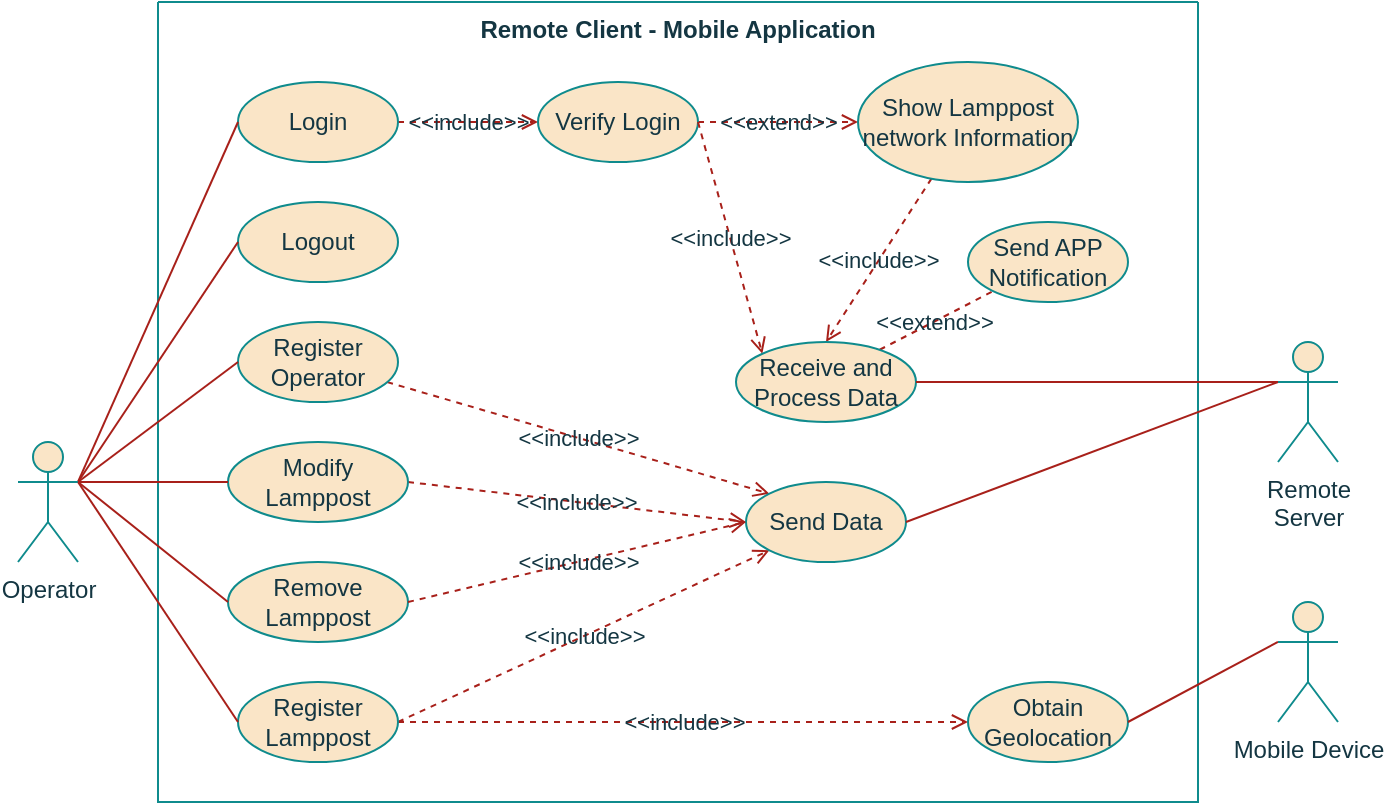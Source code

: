 <mxfile version="15.9.1" type="github" pages="7">
  <diagram id="smE5fnJAyVyCLhYMQo8Z" name="AppSystem_UseCases">
    <mxGraphModel dx="1422" dy="793" grid="1" gridSize="10" guides="1" tooltips="1" connect="1" arrows="1" fold="1" page="1" pageScale="1" pageWidth="827" pageHeight="1169" background="none" math="0" shadow="0">
      <root>
        <mxCell id="0" />
        <mxCell id="1" parent="0" />
        <mxCell id="Z5xYq3RRcm3EjHd7aSkA-1" value="Remote Client - Mobile Application " style="swimlane;startSize=0;verticalAlign=top;fillColor=#FAE5C7;strokeColor=#0F8B8D;fontColor=#143642;" parent="1" vertex="1">
          <mxGeometry x="120" y="120" width="520" height="400" as="geometry" />
        </mxCell>
        <mxCell id="Z5xYq3RRcm3EjHd7aSkA-31" value="&amp;lt;&amp;lt;include&amp;gt;&amp;gt;" style="edgeStyle=none;rounded=0;orthogonalLoop=1;jettySize=auto;html=1;entryX=0;entryY=0.5;entryDx=0;entryDy=0;dashed=1;endArrow=open;endFill=0;labelBackgroundColor=none;strokeColor=#A8201A;fontColor=#143642;exitX=1;exitY=0.5;exitDx=0;exitDy=0;" parent="Z5xYq3RRcm3EjHd7aSkA-1" source="Z5xYq3RRcm3EjHd7aSkA-8" target="Z5xYq3RRcm3EjHd7aSkA-28" edge="1">
          <mxGeometry relative="1" as="geometry" />
        </mxCell>
        <mxCell id="Z5xYq3RRcm3EjHd7aSkA-7" value="Logout" style="ellipse;whiteSpace=wrap;html=1;fillColor=#FAE5C7;strokeColor=#0F8B8D;fontColor=#143642;" parent="Z5xYq3RRcm3EjHd7aSkA-1" vertex="1">
          <mxGeometry x="40" y="100" width="80" height="40" as="geometry" />
        </mxCell>
        <mxCell id="Z5xYq3RRcm3EjHd7aSkA-8" value="Login" style="ellipse;whiteSpace=wrap;html=1;fillColor=#FAE5C7;strokeColor=#0F8B8D;fontColor=#143642;" parent="Z5xYq3RRcm3EjHd7aSkA-1" vertex="1">
          <mxGeometry x="40" y="40" width="80" height="40" as="geometry" />
        </mxCell>
        <mxCell id="Z5xYq3RRcm3EjHd7aSkA-55" value="&amp;lt;&amp;lt;include&amp;gt;&amp;gt;" style="edgeStyle=none;rounded=0;orthogonalLoop=1;jettySize=auto;html=1;entryX=0;entryY=0;entryDx=0;entryDy=0;dashed=1;endArrow=open;endFill=0;labelBackgroundColor=none;strokeColor=#A8201A;fontColor=#143642;" parent="Z5xYq3RRcm3EjHd7aSkA-1" source="Z5xYq3RRcm3EjHd7aSkA-9" target="Z5xYq3RRcm3EjHd7aSkA-23" edge="1">
          <mxGeometry relative="1" as="geometry" />
        </mxCell>
        <mxCell id="Z5xYq3RRcm3EjHd7aSkA-9" value="Register Operator" style="ellipse;whiteSpace=wrap;html=1;fillColor=#FAE5C7;strokeColor=#0F8B8D;fontColor=#143642;" parent="Z5xYq3RRcm3EjHd7aSkA-1" vertex="1">
          <mxGeometry x="40" y="160" width="80" height="40" as="geometry" />
        </mxCell>
        <mxCell id="Z5xYq3RRcm3EjHd7aSkA-26" value="&amp;lt;&amp;lt;include&amp;gt;&amp;gt;" style="edgeStyle=none;rounded=0;orthogonalLoop=1;jettySize=auto;html=1;entryX=0;entryY=0.5;entryDx=0;entryDy=0;exitX=1;exitY=0.5;exitDx=0;exitDy=0;dashed=1;endArrow=open;endFill=0;labelBackgroundColor=none;strokeColor=#A8201A;fontColor=#143642;" parent="Z5xYq3RRcm3EjHd7aSkA-1" source="Z5xYq3RRcm3EjHd7aSkA-17" target="Z5xYq3RRcm3EjHd7aSkA-23" edge="1">
          <mxGeometry relative="1" as="geometry" />
        </mxCell>
        <mxCell id="Z5xYq3RRcm3EjHd7aSkA-17" value="&lt;div&gt;Modify Lamppost&lt;br&gt;&lt;/div&gt;" style="ellipse;whiteSpace=wrap;html=1;fillColor=#FAE5C7;strokeColor=#0F8B8D;fontColor=#143642;" parent="Z5xYq3RRcm3EjHd7aSkA-1" vertex="1">
          <mxGeometry x="35" y="220" width="90" height="40" as="geometry" />
        </mxCell>
        <mxCell id="Z5xYq3RRcm3EjHd7aSkA-22" value="&amp;lt;&amp;lt;include&amp;gt;&amp;gt;" style="edgeStyle=none;rounded=0;orthogonalLoop=1;jettySize=auto;html=1;entryX=0;entryY=0.5;entryDx=0;entryDy=0;dashed=1;endArrow=open;endFill=0;labelBackgroundColor=none;strokeColor=#A8201A;fontColor=#143642;" parent="Z5xYq3RRcm3EjHd7aSkA-1" source="Z5xYq3RRcm3EjHd7aSkA-18" target="Z5xYq3RRcm3EjHd7aSkA-20" edge="1">
          <mxGeometry relative="1" as="geometry">
            <Array as="points" />
          </mxGeometry>
        </mxCell>
        <mxCell id="Z5xYq3RRcm3EjHd7aSkA-52" value="&amp;lt;&amp;lt;include&amp;gt;&amp;gt;" style="edgeStyle=none;rounded=0;orthogonalLoop=1;jettySize=auto;html=1;entryX=0;entryY=1;entryDx=0;entryDy=0;dashed=1;exitX=1;exitY=0.5;exitDx=0;exitDy=0;endArrow=open;endFill=0;labelBackgroundColor=none;strokeColor=#A8201A;fontColor=#143642;" parent="Z5xYq3RRcm3EjHd7aSkA-1" source="Z5xYq3RRcm3EjHd7aSkA-18" target="Z5xYq3RRcm3EjHd7aSkA-23" edge="1">
          <mxGeometry relative="1" as="geometry" />
        </mxCell>
        <mxCell id="Z5xYq3RRcm3EjHd7aSkA-18" value="&lt;div&gt;Register Lamppost&lt;br&gt;&lt;/div&gt;" style="ellipse;whiteSpace=wrap;html=1;fillColor=#FAE5C7;strokeColor=#0F8B8D;fontColor=#143642;" parent="Z5xYq3RRcm3EjHd7aSkA-1" vertex="1">
          <mxGeometry x="40" y="340" width="80" height="40" as="geometry" />
        </mxCell>
        <mxCell id="Z5xYq3RRcm3EjHd7aSkA-20" value="Obtain Geolocation" style="ellipse;whiteSpace=wrap;html=1;fillColor=#FAE5C7;strokeColor=#0F8B8D;fontColor=#143642;" parent="Z5xYq3RRcm3EjHd7aSkA-1" vertex="1">
          <mxGeometry x="405" y="340" width="80" height="40" as="geometry" />
        </mxCell>
        <mxCell id="Z5xYq3RRcm3EjHd7aSkA-23" value="Send Data" style="ellipse;whiteSpace=wrap;html=1;fillColor=#FAE5C7;strokeColor=#0F8B8D;fontColor=#143642;" parent="Z5xYq3RRcm3EjHd7aSkA-1" vertex="1">
          <mxGeometry x="294" y="240" width="80" height="40" as="geometry" />
        </mxCell>
        <mxCell id="Z5xYq3RRcm3EjHd7aSkA-33" value="&amp;lt;&amp;lt;extend&amp;gt;&amp;gt;" style="edgeStyle=none;rounded=0;orthogonalLoop=1;jettySize=auto;html=1;entryX=0;entryY=0.5;entryDx=0;entryDy=0;dashed=1;endArrow=open;endFill=0;labelBackgroundColor=none;strokeColor=#A8201A;fontColor=#143642;" parent="Z5xYq3RRcm3EjHd7aSkA-1" source="Z5xYq3RRcm3EjHd7aSkA-28" target="Z5xYq3RRcm3EjHd7aSkA-32" edge="1">
          <mxGeometry relative="1" as="geometry" />
        </mxCell>
        <mxCell id="Z5xYq3RRcm3EjHd7aSkA-28" value="Verify Login" style="ellipse;whiteSpace=wrap;html=1;fillColor=#FAE5C7;strokeColor=#0F8B8D;fontColor=#143642;" parent="Z5xYq3RRcm3EjHd7aSkA-1" vertex="1">
          <mxGeometry x="190" y="40" width="80" height="40" as="geometry" />
        </mxCell>
        <mxCell id="Z5xYq3RRcm3EjHd7aSkA-53" value="&amp;lt;&amp;lt;include&amp;gt;&amp;gt;" style="edgeStyle=none;rounded=0;orthogonalLoop=1;jettySize=auto;html=1;entryX=0.5;entryY=0;entryDx=0;entryDy=0;dashed=1;endArrow=open;endFill=0;labelBackgroundColor=none;strokeColor=#A8201A;fontColor=#143642;" parent="Z5xYq3RRcm3EjHd7aSkA-1" source="Z5xYq3RRcm3EjHd7aSkA-32" target="Z5xYq3RRcm3EjHd7aSkA-34" edge="1">
          <mxGeometry relative="1" as="geometry" />
        </mxCell>
        <mxCell id="Z5xYq3RRcm3EjHd7aSkA-32" value="Show Lamppost network Information" style="ellipse;whiteSpace=wrap;html=1;fillColor=#FAE5C7;strokeColor=#0F8B8D;fontColor=#143642;" parent="Z5xYq3RRcm3EjHd7aSkA-1" vertex="1">
          <mxGeometry x="350" y="30" width="110" height="60" as="geometry" />
        </mxCell>
        <mxCell id="Z5xYq3RRcm3EjHd7aSkA-51" value="&amp;lt;&amp;lt;include&amp;gt;&amp;gt;" style="edgeStyle=none;rounded=0;orthogonalLoop=1;jettySize=auto;html=1;dashed=1;exitX=1;exitY=0.5;exitDx=0;exitDy=0;entryX=0;entryY=0;entryDx=0;entryDy=0;endArrow=open;endFill=0;labelBackgroundColor=none;strokeColor=#A8201A;fontColor=#143642;" parent="Z5xYq3RRcm3EjHd7aSkA-1" source="Z5xYq3RRcm3EjHd7aSkA-28" target="Z5xYq3RRcm3EjHd7aSkA-34" edge="1">
          <mxGeometry relative="1" as="geometry" />
        </mxCell>
        <mxCell id="tzrhZv5mslkOKxqqWxBH-2" value="&amp;lt;&amp;lt;extend&amp;gt;&amp;gt;" style="rounded=0;orthogonalLoop=1;jettySize=auto;html=1;exitX=0;exitY=1;exitDx=0;exitDy=0;entryX=1;entryY=0;entryDx=0;entryDy=0;strokeWidth=1;verticalAlign=middle;dashed=1;endArrow=open;endFill=0;labelBackgroundColor=none;strokeColor=#A8201A;fontColor=#143642;" parent="Z5xYq3RRcm3EjHd7aSkA-1" source="Z5xYq3RRcm3EjHd7aSkA-34" target="tzrhZv5mslkOKxqqWxBH-1" edge="1">
          <mxGeometry relative="1" as="geometry" />
        </mxCell>
        <mxCell id="Z5xYq3RRcm3EjHd7aSkA-34" value="Receive and Process Data" style="ellipse;whiteSpace=wrap;html=1;fillColor=#FAE5C7;strokeColor=#0F8B8D;fontColor=#143642;" parent="Z5xYq3RRcm3EjHd7aSkA-1" vertex="1">
          <mxGeometry x="289" y="170" width="90" height="40" as="geometry" />
        </mxCell>
        <mxCell id="tzrhZv5mslkOKxqqWxBH-1" value="Send APP Notification" style="ellipse;whiteSpace=wrap;html=1;fillColor=#FAE5C7;strokeColor=#0F8B8D;fontColor=#143642;" parent="Z5xYq3RRcm3EjHd7aSkA-1" vertex="1">
          <mxGeometry x="405" y="110" width="80" height="40" as="geometry" />
        </mxCell>
        <mxCell id="SHczgmqLynz89HDNsRh6-1" value="&lt;div&gt;Remove Lamppost&lt;br&gt;&lt;/div&gt;" style="ellipse;whiteSpace=wrap;html=1;fillColor=#FAE5C7;strokeColor=#0F8B8D;fontColor=#143642;" parent="Z5xYq3RRcm3EjHd7aSkA-1" vertex="1">
          <mxGeometry x="35" y="280" width="90" height="40" as="geometry" />
        </mxCell>
        <mxCell id="SHczgmqLynz89HDNsRh6-3" value="&amp;lt;&amp;lt;include&amp;gt;&amp;gt;" style="edgeStyle=none;rounded=0;orthogonalLoop=1;jettySize=auto;html=1;entryX=0;entryY=0.5;entryDx=0;entryDy=0;dashed=1;exitX=1;exitY=0.5;exitDx=0;exitDy=0;endArrow=open;endFill=0;labelBackgroundColor=none;strokeColor=#A8201A;fontColor=#143642;" parent="Z5xYq3RRcm3EjHd7aSkA-1" source="SHczgmqLynz89HDNsRh6-1" target="Z5xYq3RRcm3EjHd7aSkA-23" edge="1">
          <mxGeometry relative="1" as="geometry">
            <mxPoint x="130" y="370.0" as="sourcePoint" />
            <mxPoint x="261.716" y="324.142" as="targetPoint" />
          </mxGeometry>
        </mxCell>
        <mxCell id="Z5xYq3RRcm3EjHd7aSkA-21" style="edgeStyle=none;rounded=0;orthogonalLoop=1;jettySize=auto;html=1;exitX=0;exitY=0.333;exitDx=0;exitDy=0;exitPerimeter=0;entryX=1;entryY=0.5;entryDx=0;entryDy=0;endArrow=none;endFill=0;labelBackgroundColor=#DAD2D8;strokeColor=#A8201A;fontColor=#143642;" parent="1" source="Z5xYq3RRcm3EjHd7aSkA-2" target="Z5xYq3RRcm3EjHd7aSkA-20" edge="1">
          <mxGeometry relative="1" as="geometry" />
        </mxCell>
        <mxCell id="Z5xYq3RRcm3EjHd7aSkA-2" value="Mobile Device" style="shape=umlActor;verticalLabelPosition=bottom;verticalAlign=top;html=1;outlineConnect=0;fillColor=#FAE5C7;strokeColor=#0F8B8D;fontColor=#143642;" parent="1" vertex="1">
          <mxGeometry x="680" y="420" width="30" height="60" as="geometry" />
        </mxCell>
        <mxCell id="Z5xYq3RRcm3EjHd7aSkA-11" style="rounded=0;orthogonalLoop=1;jettySize=auto;html=1;exitX=1;exitY=0.333;exitDx=0;exitDy=0;exitPerimeter=0;entryX=0;entryY=0.5;entryDx=0;entryDy=0;endArrow=none;endFill=0;labelBackgroundColor=#DAD2D8;strokeColor=#A8201A;fontColor=#143642;" parent="1" source="Z5xYq3RRcm3EjHd7aSkA-6" target="Z5xYq3RRcm3EjHd7aSkA-8" edge="1">
          <mxGeometry relative="1" as="geometry" />
        </mxCell>
        <mxCell id="Z5xYq3RRcm3EjHd7aSkA-12" style="edgeStyle=none;rounded=0;orthogonalLoop=1;jettySize=auto;html=1;exitX=1;exitY=0.333;exitDx=0;exitDy=0;exitPerimeter=0;entryX=0;entryY=0.5;entryDx=0;entryDy=0;endArrow=none;endFill=0;labelBackgroundColor=#DAD2D8;strokeColor=#A8201A;fontColor=#143642;" parent="1" source="Z5xYq3RRcm3EjHd7aSkA-6" target="Z5xYq3RRcm3EjHd7aSkA-9" edge="1">
          <mxGeometry relative="1" as="geometry" />
        </mxCell>
        <mxCell id="Z5xYq3RRcm3EjHd7aSkA-13" style="edgeStyle=none;rounded=0;orthogonalLoop=1;jettySize=auto;html=1;exitX=1;exitY=0.333;exitDx=0;exitDy=0;exitPerimeter=0;entryX=0;entryY=0.5;entryDx=0;entryDy=0;endArrow=none;endFill=0;labelBackgroundColor=#DAD2D8;strokeColor=#A8201A;fontColor=#143642;" parent="1" source="Z5xYq3RRcm3EjHd7aSkA-6" target="Z5xYq3RRcm3EjHd7aSkA-7" edge="1">
          <mxGeometry relative="1" as="geometry" />
        </mxCell>
        <mxCell id="Z5xYq3RRcm3EjHd7aSkA-19" style="edgeStyle=none;rounded=0;orthogonalLoop=1;jettySize=auto;html=1;exitX=1;exitY=0.333;exitDx=0;exitDy=0;exitPerimeter=0;entryX=0;entryY=0.5;entryDx=0;entryDy=0;endArrow=none;endFill=0;labelBackgroundColor=#DAD2D8;strokeColor=#A8201A;fontColor=#143642;" parent="1" source="Z5xYq3RRcm3EjHd7aSkA-6" target="Z5xYq3RRcm3EjHd7aSkA-18" edge="1">
          <mxGeometry relative="1" as="geometry" />
        </mxCell>
        <mxCell id="Z5xYq3RRcm3EjHd7aSkA-24" style="edgeStyle=none;rounded=0;orthogonalLoop=1;jettySize=auto;html=1;exitX=1;exitY=0.333;exitDx=0;exitDy=0;exitPerimeter=0;entryX=0;entryY=0.5;entryDx=0;entryDy=0;endArrow=none;endFill=0;labelBackgroundColor=#DAD2D8;strokeColor=#A8201A;fontColor=#143642;" parent="1" source="Z5xYq3RRcm3EjHd7aSkA-6" target="Z5xYq3RRcm3EjHd7aSkA-17" edge="1">
          <mxGeometry relative="1" as="geometry" />
        </mxCell>
        <mxCell id="Z5xYq3RRcm3EjHd7aSkA-6" value="Operator" style="shape=umlActor;verticalLabelPosition=bottom;verticalAlign=top;html=1;outlineConnect=0;fillColor=#FAE5C7;strokeColor=#0F8B8D;fontColor=#143642;" parent="1" vertex="1">
          <mxGeometry x="50" y="340" width="30" height="60" as="geometry" />
        </mxCell>
        <mxCell id="Z5xYq3RRcm3EjHd7aSkA-25" style="edgeStyle=none;rounded=0;orthogonalLoop=1;jettySize=auto;html=1;exitX=0;exitY=0.333;exitDx=0;exitDy=0;exitPerimeter=0;entryX=1;entryY=0.5;entryDx=0;entryDy=0;endArrow=none;endFill=0;labelBackgroundColor=#DAD2D8;strokeColor=#A8201A;fontColor=#143642;" parent="1" source="Z5xYq3RRcm3EjHd7aSkA-10" target="Z5xYq3RRcm3EjHd7aSkA-23" edge="1">
          <mxGeometry relative="1" as="geometry" />
        </mxCell>
        <mxCell id="Z5xYq3RRcm3EjHd7aSkA-50" style="edgeStyle=none;rounded=0;orthogonalLoop=1;jettySize=auto;html=1;exitX=0;exitY=0.333;exitDx=0;exitDy=0;exitPerimeter=0;entryX=1;entryY=0.5;entryDx=0;entryDy=0;endArrow=none;endFill=0;labelBackgroundColor=#DAD2D8;strokeColor=#A8201A;fontColor=#143642;" parent="1" source="Z5xYq3RRcm3EjHd7aSkA-10" target="Z5xYq3RRcm3EjHd7aSkA-34" edge="1">
          <mxGeometry relative="1" as="geometry" />
        </mxCell>
        <mxCell id="Z5xYq3RRcm3EjHd7aSkA-10" value="&lt;div&gt;Remote &lt;br&gt;&lt;/div&gt;&lt;div&gt;Server&lt;/div&gt;" style="shape=umlActor;verticalLabelPosition=bottom;verticalAlign=top;html=1;outlineConnect=0;fillColor=#FAE5C7;strokeColor=#0F8B8D;fontColor=#143642;" parent="1" vertex="1">
          <mxGeometry x="680" y="290" width="30" height="60" as="geometry" />
        </mxCell>
        <mxCell id="SHczgmqLynz89HDNsRh6-2" style="edgeStyle=none;rounded=0;orthogonalLoop=1;jettySize=auto;html=1;exitX=1;exitY=0.333;exitDx=0;exitDy=0;exitPerimeter=0;entryX=0;entryY=0.5;entryDx=0;entryDy=0;endArrow=none;endFill=0;labelBackgroundColor=#DAD2D8;strokeColor=#A8201A;fontColor=#143642;" parent="1" source="Z5xYq3RRcm3EjHd7aSkA-6" target="SHczgmqLynz89HDNsRh6-1" edge="1">
          <mxGeometry relative="1" as="geometry">
            <mxPoint x="90" y="370" as="sourcePoint" />
            <mxPoint x="165" y="410" as="targetPoint" />
          </mxGeometry>
        </mxCell>
      </root>
    </mxGraphModel>
  </diagram>
  <diagram name="AppSystem_StateChart" id="UImUrKe5_uOli_mzNX-e">
    <mxGraphModel dx="1350" dy="764" grid="1" gridSize="10" guides="1" tooltips="1" connect="1" arrows="1" fold="1" page="1" pageScale="1" pageWidth="827" pageHeight="1169" background="none" math="0" shadow="0">
      <root>
        <mxCell id="Se8_HQP-JT-l-ZY7dEQb-0" />
        <mxCell id="Se8_HQP-JT-l-ZY7dEQb-1" parent="Se8_HQP-JT-l-ZY7dEQb-0" />
        <mxCell id="Se8_HQP-JT-l-ZY7dEQb-2" style="edgeStyle=orthogonalEdgeStyle;rounded=0;orthogonalLoop=1;jettySize=auto;html=1;entryX=0.5;entryY=0;entryDx=0;entryDy=0;strokeWidth=1;strokeColor=#A8201A;fontColor=#143642;labelBackgroundColor=#DAD2D8;" parent="Se8_HQP-JT-l-ZY7dEQb-1" source="Se8_HQP-JT-l-ZY7dEQb-3" target="Se8_HQP-JT-l-ZY7dEQb-20" edge="1">
          <mxGeometry relative="1" as="geometry">
            <mxPoint x="365" y="240" as="targetPoint" />
          </mxGeometry>
        </mxCell>
        <mxCell id="Se8_HQP-JT-l-ZY7dEQb-3" value="" style="strokeWidth=2;html=1;shape=mxgraph.flowchart.start_2;whiteSpace=wrap;align=center;verticalAlign=top;fillColor=#FAE5C7;strokeColor=#0F8B8D;fontColor=#143642;" parent="Se8_HQP-JT-l-ZY7dEQb-1" vertex="1">
          <mxGeometry x="345" y="140" width="40" height="40" as="geometry" />
        </mxCell>
        <mxCell id="Se8_HQP-JT-l-ZY7dEQb-4" value="Login" style="edgeStyle=orthogonalEdgeStyle;rounded=0;orthogonalLoop=1;jettySize=auto;html=1;strokeWidth=1;entryX=0.5;entryY=0;entryDx=0;entryDy=0;verticalAlign=middle;strokeColor=#A8201A;fontColor=#143642;labelBackgroundColor=default;exitX=0.5;exitY=1;exitDx=0;exitDy=0;" parent="Se8_HQP-JT-l-ZY7dEQb-1" source="Se8_HQP-JT-l-ZY7dEQb-27" target="Se8_HQP-JT-l-ZY7dEQb-22" edge="1">
          <mxGeometry x="0.799" y="26" relative="1" as="geometry">
            <mxPoint x="504.48" y="390.0" as="targetPoint" />
            <mxPoint x="365" y="330" as="sourcePoint" />
            <Array as="points">
              <mxPoint x="365" y="350" />
              <mxPoint x="505" y="350" />
            </Array>
            <mxPoint as="offset" />
          </mxGeometry>
        </mxCell>
        <mxCell id="Se8_HQP-JT-l-ZY7dEQb-5" value="Invalid Login" style="edgeStyle=orthogonalEdgeStyle;rounded=0;orthogonalLoop=1;jettySize=auto;html=1;exitX=0;exitY=0.5;exitDx=0;exitDy=0;strokeWidth=1;curved=1;entryX=0.25;entryY=0;entryDx=0;entryDy=0;strokeColor=#A8201A;fontColor=#143642;labelBackgroundColor=none;" parent="Se8_HQP-JT-l-ZY7dEQb-1" source="Se8_HQP-JT-l-ZY7dEQb-22" edge="1">
          <mxGeometry x="-0.263" y="35" relative="1" as="geometry">
            <mxPoint x="481.98" y="390.0" as="targetPoint" />
            <mxPoint x="459.48" y="410.0" as="sourcePoint" />
            <Array as="points">
              <mxPoint x="430" y="410" />
              <mxPoint x="430" y="360" />
              <mxPoint x="482" y="360" />
            </Array>
            <mxPoint as="offset" />
          </mxGeometry>
        </mxCell>
        <mxCell id="Se8_HQP-JT-l-ZY7dEQb-6" value="&lt;div&gt;Successful Login&lt;/div&gt;" style="edgeStyle=orthogonalEdgeStyle;curved=1;rounded=0;orthogonalLoop=1;jettySize=auto;html=1;entryX=0.5;entryY=0;entryDx=0;entryDy=0;strokeWidth=1;exitX=0.5;exitY=1;exitDx=0;exitDy=0;strokeColor=#A8201A;fontColor=#143642;labelBackgroundColor=none;" parent="Se8_HQP-JT-l-ZY7dEQb-1" target="Se8_HQP-JT-l-ZY7dEQb-23" edge="1">
          <mxGeometry x="-0.2" y="51" relative="1" as="geometry">
            <mxPoint x="504.48" y="430.0" as="sourcePoint" />
            <mxPoint x="504.48" y="470.0" as="targetPoint" />
            <mxPoint as="offset" />
          </mxGeometry>
        </mxCell>
        <mxCell id="Se8_HQP-JT-l-ZY7dEQb-7" value="&lt;div&gt;Operator &lt;br&gt;&lt;/div&gt;&lt;div&gt;Registered&lt;/div&gt;" style="edgeStyle=orthogonalEdgeStyle;rounded=0;orthogonalLoop=1;jettySize=auto;html=1;strokeWidth=1;exitX=0.5;exitY=1;exitDx=0;exitDy=0;strokeColor=#A8201A;fontColor=#143642;labelBackgroundColor=default;" parent="Se8_HQP-JT-l-ZY7dEQb-1" source="Se8_HQP-JT-l-ZY7dEQb-21" edge="1">
          <mxGeometry x="-0.924" y="30" relative="1" as="geometry">
            <mxPoint x="270" y="430.0" as="sourcePoint" />
            <mxPoint x="365" y="270" as="targetPoint" />
            <Array as="points">
              <mxPoint x="270" y="480" />
              <mxPoint x="185" y="480" />
              <mxPoint x="185" y="270" />
            </Array>
            <mxPoint as="offset" />
          </mxGeometry>
        </mxCell>
        <mxCell id="Se8_HQP-JT-l-ZY7dEQb-8" value="Register" style="edgeStyle=orthogonalEdgeStyle;rounded=0;orthogonalLoop=1;jettySize=auto;html=1;strokeWidth=1;verticalAlign=middle;strokeColor=#A8201A;fontColor=#143642;labelBackgroundColor=default;entryX=0.5;entryY=0;entryDx=0;entryDy=0;" parent="Se8_HQP-JT-l-ZY7dEQb-1" target="Se8_HQP-JT-l-ZY7dEQb-21" edge="1">
          <mxGeometry x="0.035" y="20" relative="1" as="geometry">
            <mxPoint x="270" y="390.0" as="targetPoint" />
            <mxPoint x="365" y="340" as="sourcePoint" />
            <Array as="points">
              <mxPoint x="365" y="350" />
              <mxPoint x="270" y="350" />
            </Array>
            <mxPoint as="offset" />
          </mxGeometry>
        </mxCell>
        <mxCell id="Se8_HQP-JT-l-ZY7dEQb-9" value="Register Post" style="edgeStyle=orthogonalEdgeStyle;rounded=0;orthogonalLoop=1;jettySize=auto;html=1;strokeWidth=1;verticalAlign=middle;entryX=0.5;entryY=0;entryDx=0;entryDy=0;exitX=0.5;exitY=1;exitDx=0;exitDy=0;strokeColor=#A8201A;fontColor=#143642;labelBackgroundColor=none;" parent="Se8_HQP-JT-l-ZY7dEQb-1" target="Se8_HQP-JT-l-ZY7dEQb-24" edge="1">
          <mxGeometry x="0.454" y="20" relative="1" as="geometry">
            <mxPoint x="310" y="590" as="targetPoint" />
            <mxPoint x="504.48" y="510.0" as="sourcePoint" />
            <Array as="points">
              <mxPoint x="505" y="550" />
              <mxPoint x="310" y="550" />
            </Array>
            <mxPoint as="offset" />
          </mxGeometry>
        </mxCell>
        <mxCell id="Se8_HQP-JT-l-ZY7dEQb-10" value="&lt;div&gt;Post Registered&lt;/div&gt;" style="edgeStyle=orthogonalEdgeStyle;rounded=0;orthogonalLoop=1;jettySize=auto;html=1;strokeWidth=1;verticalAlign=middle;exitX=0.5;exitY=1;exitDx=0;exitDy=0;entryX=0.5;entryY=0;entryDx=0;entryDy=0;entryPerimeter=0;strokeColor=#A8201A;fontColor=#143642;labelBackgroundColor=none;" parent="Se8_HQP-JT-l-ZY7dEQb-1" source="Se8_HQP-JT-l-ZY7dEQb-24" target="Se8_HQP-JT-l-ZY7dEQb-13" edge="1">
          <mxGeometry y="45" relative="1" as="geometry">
            <mxPoint x="310" y="670" as="targetPoint" />
            <mxPoint x="310" y="630" as="sourcePoint" />
            <Array as="points" />
            <mxPoint as="offset" />
          </mxGeometry>
        </mxCell>
        <mxCell id="Se8_HQP-JT-l-ZY7dEQb-11" value="Modify Post" style="edgeStyle=orthogonalEdgeStyle;rounded=0;orthogonalLoop=1;jettySize=auto;html=1;strokeWidth=1;verticalAlign=middle;exitX=0.5;exitY=1;exitDx=0;exitDy=0;strokeColor=#A8201A;fontColor=#143642;labelBackgroundColor=none;entryX=0.5;entryY=0;entryDx=0;entryDy=0;" parent="Se8_HQP-JT-l-ZY7dEQb-1" target="Se8_HQP-JT-l-ZY7dEQb-25" edge="1">
          <mxGeometry x="0.5" y="31" relative="1" as="geometry">
            <mxPoint x="504.48" y="590" as="targetPoint" />
            <mxPoint x="504.48" y="510.0" as="sourcePoint" />
            <mxPoint as="offset" />
          </mxGeometry>
        </mxCell>
        <mxCell id="Se8_HQP-JT-l-ZY7dEQb-12" value="Post Modified" style="edgeStyle=orthogonalEdgeStyle;rounded=0;orthogonalLoop=1;jettySize=auto;html=1;entryX=0.5;entryY=0;entryDx=0;entryDy=0;entryPerimeter=0;strokeWidth=1;verticalAlign=middle;strokeColor=#A8201A;fontColor=#143642;labelBackgroundColor=none;exitX=0.5;exitY=1;exitDx=0;exitDy=0;" parent="Se8_HQP-JT-l-ZY7dEQb-1" source="Se8_HQP-JT-l-ZY7dEQb-25" target="Se8_HQP-JT-l-ZY7dEQb-16" edge="1">
          <mxGeometry y="41" relative="1" as="geometry">
            <mxPoint x="504.48" y="630" as="sourcePoint" />
            <mxPoint as="offset" />
          </mxGeometry>
        </mxCell>
        <mxCell id="Se8_HQP-JT-l-ZY7dEQb-13" value="A" style="verticalLabelPosition=middle;verticalAlign=middle;html=1;shape=mxgraph.flowchart.on-page_reference;fillColor=#FAE5C7;labelPosition=center;align=center;strokeColor=#0F8B8D;fontColor=#143642;" parent="Se8_HQP-JT-l-ZY7dEQb-1" vertex="1">
          <mxGeometry x="290" y="670" width="40" height="40" as="geometry" />
        </mxCell>
        <mxCell id="Se8_HQP-JT-l-ZY7dEQb-14" style="edgeStyle=orthogonalEdgeStyle;rounded=0;orthogonalLoop=1;jettySize=auto;html=1;strokeWidth=1;verticalAlign=middle;strokeColor=#A8201A;fontColor=#143642;labelBackgroundColor=#DAD2D8;" parent="Se8_HQP-JT-l-ZY7dEQb-1" source="Se8_HQP-JT-l-ZY7dEQb-15" edge="1">
          <mxGeometry relative="1" as="geometry">
            <mxPoint x="505" y="450.0" as="targetPoint" />
          </mxGeometry>
        </mxCell>
        <mxCell id="Se8_HQP-JT-l-ZY7dEQb-15" value="A" style="verticalLabelPosition=middle;verticalAlign=middle;html=1;shape=mxgraph.flowchart.on-page_reference;fillColor=#FAE5C7;labelPosition=center;align=center;strokeColor=#0F8B8D;fontColor=#143642;" parent="Se8_HQP-JT-l-ZY7dEQb-1" vertex="1">
          <mxGeometry x="385" y="430" width="40" height="40" as="geometry" />
        </mxCell>
        <mxCell id="Se8_HQP-JT-l-ZY7dEQb-16" value="A" style="verticalLabelPosition=middle;verticalAlign=middle;html=1;shape=mxgraph.flowchart.on-page_reference;fillColor=#FAE5C7;labelPosition=center;align=center;strokeColor=#0F8B8D;fontColor=#143642;" parent="Se8_HQP-JT-l-ZY7dEQb-1" vertex="1">
          <mxGeometry x="484.48" y="670" width="40" height="40" as="geometry" />
        </mxCell>
        <mxCell id="Se8_HQP-JT-l-ZY7dEQb-17" value="Logout" style="edgeStyle=orthogonalEdgeStyle;rounded=0;orthogonalLoop=1;jettySize=auto;html=1;strokeWidth=1;verticalAlign=middle;exitX=0.5;exitY=1;exitDx=0;exitDy=0;strokeColor=#A8201A;fontColor=#143642;labelBackgroundColor=none;entryX=0.5;entryY=0;entryDx=0;entryDy=0;" parent="Se8_HQP-JT-l-ZY7dEQb-1" source="Se8_HQP-JT-l-ZY7dEQb-23" target="Se8_HQP-JT-l-ZY7dEQb-26" edge="1">
          <mxGeometry x="0.855" y="25" relative="1" as="geometry">
            <mxPoint x="700" y="590" as="targetPoint" />
            <mxPoint x="504.48" y="510.0" as="sourcePoint" />
            <Array as="points">
              <mxPoint x="505" y="550" />
              <mxPoint x="700" y="550" />
            </Array>
            <mxPoint as="offset" />
          </mxGeometry>
        </mxCell>
        <mxCell id="Se8_HQP-JT-l-ZY7dEQb-18" value="Quit" style="edgeStyle=orthogonalEdgeStyle;rounded=0;orthogonalLoop=1;jettySize=auto;html=1;entryX=0.5;entryY=0;entryDx=0;entryDy=0;entryPerimeter=0;strokeWidth=1;verticalAlign=middle;strokeColor=#A8201A;fontColor=#143642;labelBackgroundColor=none;exitX=0.5;exitY=1;exitDx=0;exitDy=0;" parent="Se8_HQP-JT-l-ZY7dEQb-1" source="Se8_HQP-JT-l-ZY7dEQb-26" target="Se8_HQP-JT-l-ZY7dEQb-19" edge="1">
          <mxGeometry y="20" relative="1" as="geometry">
            <mxPoint x="700" y="630" as="sourcePoint" />
            <mxPoint as="offset" />
          </mxGeometry>
        </mxCell>
        <mxCell id="Se8_HQP-JT-l-ZY7dEQb-19" value="END" style="strokeWidth=2;html=1;shape=mxgraph.flowchart.terminator;whiteSpace=wrap;fillColor=#FAE5C7;align=center;verticalAlign=middle;strokeColor=#0F8B8D;fontColor=#143642;" parent="Se8_HQP-JT-l-ZY7dEQb-1" vertex="1">
          <mxGeometry x="665" y="670" width="70" height="40" as="geometry" />
        </mxCell>
        <mxCell id="Se8_HQP-JT-l-ZY7dEQb-29" style="edgeStyle=orthogonalEdgeStyle;rounded=0;orthogonalLoop=1;jettySize=auto;html=1;exitX=0.5;exitY=1;exitDx=0;exitDy=0;entryX=0.5;entryY=0;entryDx=0;entryDy=0;strokeColor=#A8201A;" parent="Se8_HQP-JT-l-ZY7dEQb-1" source="Se8_HQP-JT-l-ZY7dEQb-20" target="Se8_HQP-JT-l-ZY7dEQb-27" edge="1">
          <mxGeometry relative="1" as="geometry" />
        </mxCell>
        <mxCell id="Se8_HQP-JT-l-ZY7dEQb-20" value="System Configuration" style="rounded=0;whiteSpace=wrap;html=1;sketch=0;fontColor=#143642;strokeColor=#0F8B8D;fillColor=#FAE5C7;" parent="Se8_HQP-JT-l-ZY7dEQb-1" vertex="1">
          <mxGeometry x="305" y="210" width="120" height="40" as="geometry" />
        </mxCell>
        <mxCell id="Se8_HQP-JT-l-ZY7dEQb-21" value="Register Operator" style="rounded=0;whiteSpace=wrap;html=1;sketch=0;fontColor=#143642;strokeColor=#0F8B8D;fillColor=#FAE5C7;" parent="Se8_HQP-JT-l-ZY7dEQb-1" vertex="1">
          <mxGeometry x="210" y="390" width="120" height="40" as="geometry" />
        </mxCell>
        <mxCell id="Se8_HQP-JT-l-ZY7dEQb-22" value="&lt;div&gt;Login&lt;/div&gt;" style="rounded=0;whiteSpace=wrap;html=1;sketch=0;fontColor=#143642;strokeColor=#0F8B8D;fillColor=#FAE5C7;" parent="Se8_HQP-JT-l-ZY7dEQb-1" vertex="1">
          <mxGeometry x="471.98" y="390" width="65" height="40" as="geometry" />
        </mxCell>
        <mxCell id="Se8_HQP-JT-l-ZY7dEQb-23" value="Show Lamppost Information" style="rounded=0;whiteSpace=wrap;html=1;sketch=0;fontColor=#143642;strokeColor=#0F8B8D;fillColor=#FAE5C7;" parent="Se8_HQP-JT-l-ZY7dEQb-1" vertex="1">
          <mxGeometry x="449.74" y="480" width="109.48" height="40" as="geometry" />
        </mxCell>
        <mxCell id="Se8_HQP-JT-l-ZY7dEQb-24" value="Register Lamppost" style="rounded=0;whiteSpace=wrap;html=1;sketch=0;fontColor=#143642;strokeColor=#0F8B8D;fillColor=#FAE5C7;" parent="Se8_HQP-JT-l-ZY7dEQb-1" vertex="1">
          <mxGeometry x="255.26" y="590" width="109.48" height="40" as="geometry" />
        </mxCell>
        <mxCell id="Se8_HQP-JT-l-ZY7dEQb-25" value="Modify Lamppost" style="rounded=0;whiteSpace=wrap;html=1;sketch=0;fontColor=#143642;strokeColor=#0F8B8D;fillColor=#FAE5C7;" parent="Se8_HQP-JT-l-ZY7dEQb-1" vertex="1">
          <mxGeometry x="449.74" y="590" width="109.48" height="40" as="geometry" />
        </mxCell>
        <mxCell id="Se8_HQP-JT-l-ZY7dEQb-26" value="Logout" style="rounded=0;whiteSpace=wrap;html=1;sketch=0;fontColor=#143642;strokeColor=#0F8B8D;fillColor=#FAE5C7;" parent="Se8_HQP-JT-l-ZY7dEQb-1" vertex="1">
          <mxGeometry x="645.26" y="590" width="109.48" height="40" as="geometry" />
        </mxCell>
        <mxCell id="Se8_HQP-JT-l-ZY7dEQb-27" value="Display home screen" style="rounded=0;whiteSpace=wrap;html=1;sketch=0;fontColor=#143642;strokeColor=#0F8B8D;fillColor=#FAE5C7;" parent="Se8_HQP-JT-l-ZY7dEQb-1" vertex="1">
          <mxGeometry x="305" y="290" width="120" height="40" as="geometry" />
        </mxCell>
      </root>
    </mxGraphModel>
  </diagram>
  <diagram id="cPRygELZNogxZ97G4dhh" name="AppSystem_SeqDiagram">
    <mxGraphModel dx="981" dy="547" grid="1" gridSize="10" guides="1" tooltips="1" connect="1" arrows="1" fold="1" page="1" pageScale="1" pageWidth="850" pageHeight="1100" math="0" shadow="0">
      <root>
        <mxCell id="BRzkZ_ajTPaAjKOZRPbq-0" />
        <mxCell id="BRzkZ_ajTPaAjKOZRPbq-1" parent="BRzkZ_ajTPaAjKOZRPbq-0" />
        <mxCell id="sYqxlZBOjUgLekXU3yYE-2" value="&lt;font style=&quot;font-size: 11px&quot;&gt;Alternative&lt;/font&gt;" style="shape=umlFrame;whiteSpace=wrap;html=1;width=60;height=25;fillColor=#FAE5C7;strokeColor=#0F8B8D;fontColor=#143642;swimlaneFillColor=#FAE5C7;opacity=80;" parent="BRzkZ_ajTPaAjKOZRPbq-1" vertex="1">
          <mxGeometry x="30" y="466" width="520" height="534" as="geometry" />
        </mxCell>
        <mxCell id="BRzkZ_ajTPaAjKOZRPbq-3" value="Register operator" style="html=1;verticalAlign=bottom;endArrow=block;rounded=0;entryX=-0.086;entryY=0.002;entryDx=0;entryDy=0;entryPerimeter=0;fontSize=8;labelBackgroundColor=none;strokeColor=#A8201A;fontColor=#143642;" parent="BRzkZ_ajTPaAjKOZRPbq-1" target="BRzkZ_ajTPaAjKOZRPbq-11" edge="1">
          <mxGeometry width="80" relative="1" as="geometry">
            <mxPoint x="120" y="320.0" as="sourcePoint" />
            <mxPoint x="200" y="320" as="targetPoint" />
          </mxGeometry>
        </mxCell>
        <mxCell id="BRzkZ_ajTPaAjKOZRPbq-4" value="Operator" style="shape=umlLifeline;participant=umlActor;perimeter=lifelinePerimeter;whiteSpace=wrap;html=1;container=1;collapsible=0;recursiveResize=0;verticalAlign=top;spacingTop=36;outlineConnect=0;size=40;labelBackgroundColor=default;fillColor=#FAE5C7;strokeColor=#0F8B8D;fontColor=#143642;" parent="BRzkZ_ajTPaAjKOZRPbq-1" vertex="1">
          <mxGeometry x="110" y="230" width="20" height="780" as="geometry" />
        </mxCell>
        <mxCell id="BRzkZ_ajTPaAjKOZRPbq-5" value="" style="html=1;points=[];perimeter=orthogonalPerimeter;fillColor=#FAE5C7;strokeColor=#0F8B8D;fontColor=#143642;" parent="BRzkZ_ajTPaAjKOZRPbq-4" vertex="1">
          <mxGeometry x="5" y="80" width="10" height="70" as="geometry" />
        </mxCell>
        <mxCell id="BRzkZ_ajTPaAjKOZRPbq-10" value="&lt;b&gt;:Mobile Application&lt;/b&gt;" style="shape=umlLifeline;perimeter=lifelinePerimeter;whiteSpace=wrap;html=1;container=1;collapsible=0;recursiveResize=0;outlineConnect=0;fillColor=#FAE5C7;strokeColor=#0F8B8D;fontColor=#143642;" parent="BRzkZ_ajTPaAjKOZRPbq-1" vertex="1">
          <mxGeometry x="190" y="240" width="100" height="770" as="geometry" />
        </mxCell>
        <mxCell id="BRzkZ_ajTPaAjKOZRPbq-11" value="" style="html=1;points=[];perimeter=orthogonalPerimeter;fillColor=#FAE5C7;strokeColor=#0F8B8D;fontColor=#143642;" parent="BRzkZ_ajTPaAjKOZRPbq-10" vertex="1">
          <mxGeometry x="45" y="80" width="10" height="50" as="geometry" />
        </mxCell>
        <mxCell id="q7vgl3TuP8gL4sje7OGO-1" value="Store login credentials" style="html=1;verticalAlign=bottom;endArrow=block;rounded=0;entryX=0.02;entryY=0;entryDx=0;entryDy=0;entryPerimeter=0;fontSize=8;labelBackgroundColor=none;strokeColor=#A8201A;fontColor=#143642;" parent="BRzkZ_ajTPaAjKOZRPbq-10" target="46wsJQ5g3S33awwqPQTe-65" edge="1">
          <mxGeometry width="80" relative="1" as="geometry">
            <mxPoint x="55" y="90.0" as="sourcePoint" />
            <mxPoint x="169.14" y="90.18" as="targetPoint" />
          </mxGeometry>
        </mxCell>
        <mxCell id="46wsJQ5g3S33awwqPQTe-64" value="&lt;b&gt;:Remote Server&lt;/b&gt;" style="shape=umlLifeline;perimeter=lifelinePerimeter;whiteSpace=wrap;html=1;container=1;collapsible=0;recursiveResize=0;outlineConnect=0;fillColor=#FAE5C7;strokeColor=#0F8B8D;fontColor=#143642;" parent="BRzkZ_ajTPaAjKOZRPbq-1" vertex="1">
          <mxGeometry x="320" y="240" width="100" height="770" as="geometry" />
        </mxCell>
        <mxCell id="46wsJQ5g3S33awwqPQTe-65" value="" style="html=1;points=[];perimeter=orthogonalPerimeter;fillColor=#FAE5C7;strokeColor=#0F8B8D;fontColor=#143642;" parent="46wsJQ5g3S33awwqPQTe-64" vertex="1">
          <mxGeometry x="45" y="90" width="10" height="20" as="geometry" />
        </mxCell>
        <mxCell id="FyPSWBEKuo1oVN3S8pXD-0" value="Login" style="html=1;verticalAlign=bottom;endArrow=block;rounded=0;entryX=-0.086;entryY=0.002;entryDx=0;entryDy=0;entryPerimeter=0;fontSize=8;labelBackgroundColor=none;strokeColor=#A8201A;fontColor=#143642;" parent="46wsJQ5g3S33awwqPQTe-64" target="FyPSWBEKuo1oVN3S8pXD-2" edge="1">
          <mxGeometry width="80" relative="1" as="geometry">
            <mxPoint x="-200" y="170.0" as="sourcePoint" />
            <mxPoint x="-120" y="170" as="targetPoint" />
          </mxGeometry>
        </mxCell>
        <mxCell id="FyPSWBEKuo1oVN3S8pXD-1" value="" style="html=1;points=[];perimeter=orthogonalPerimeter;fillColor=#FAE5C7;strokeColor=#0F8B8D;fontColor=#143642;" parent="46wsJQ5g3S33awwqPQTe-64" vertex="1">
          <mxGeometry x="-205" y="160" width="10" height="100" as="geometry" />
        </mxCell>
        <mxCell id="FyPSWBEKuo1oVN3S8pXD-2" value="" style="html=1;points=[];perimeter=orthogonalPerimeter;fillColor=#FAE5C7;strokeColor=#0F8B8D;fontColor=#143642;" parent="46wsJQ5g3S33awwqPQTe-64" vertex="1">
          <mxGeometry x="-85" y="170" width="10" height="80" as="geometry" />
        </mxCell>
        <mxCell id="FyPSWBEKuo1oVN3S8pXD-3" value="Check login credentials" style="html=1;verticalAlign=bottom;endArrow=block;rounded=0;entryX=0.02;entryY=0;entryDx=0;entryDy=0;entryPerimeter=0;fontSize=8;labelBackgroundColor=none;strokeColor=#A8201A;fontColor=#143642;" parent="46wsJQ5g3S33awwqPQTe-64" target="FyPSWBEKuo1oVN3S8pXD-4" edge="1">
          <mxGeometry width="80" relative="1" as="geometry">
            <mxPoint x="-75" y="180.0" as="sourcePoint" />
            <mxPoint x="-150.86" y="-59.82" as="targetPoint" />
          </mxGeometry>
        </mxCell>
        <mxCell id="FyPSWBEKuo1oVN3S8pXD-4" value="" style="html=1;points=[];perimeter=orthogonalPerimeter;fillColor=#FAE5C7;strokeColor=#0F8B8D;fontColor=#143642;" parent="46wsJQ5g3S33awwqPQTe-64" vertex="1">
          <mxGeometry x="45" y="180" width="10" height="50" as="geometry" />
        </mxCell>
        <mxCell id="FyPSWBEKuo1oVN3S8pXD-5" value="Verify user" style="html=1;verticalAlign=bottom;endArrow=block;rounded=0;fontSize=8;labelBackgroundColor=default;strokeColor=#A8201A;fontColor=#143642;labelBorderColor=none;exitX=0.01;exitY=0.796;exitDx=0;exitDy=0;exitPerimeter=0;" parent="46wsJQ5g3S33awwqPQTe-64" source="FyPSWBEKuo1oVN3S8pXD-4" target="FyPSWBEKuo1oVN3S8pXD-2" edge="1">
          <mxGeometry x="-0.087" width="80" relative="1" as="geometry">
            <mxPoint x="-73.57" y="200.3" as="sourcePoint" />
            <mxPoint x="-75.0" y="250.7" as="targetPoint" />
            <Array as="points" />
            <mxPoint as="offset" />
          </mxGeometry>
        </mxCell>
        <mxCell id="II56WVqGBvnLB74IxPo9-0" value="Register lamppost" style="html=1;verticalAlign=bottom;endArrow=block;rounded=0;entryX=-0.086;entryY=0.002;entryDx=0;entryDy=0;entryPerimeter=0;fontSize=8;labelBackgroundColor=none;strokeColor=#A8201A;fontColor=#143642;" parent="46wsJQ5g3S33awwqPQTe-64" target="II56WVqGBvnLB74IxPo9-2" edge="1">
          <mxGeometry width="80" relative="1" as="geometry">
            <mxPoint x="-200" y="320.0" as="sourcePoint" />
            <mxPoint x="-440" y="80" as="targetPoint" />
          </mxGeometry>
        </mxCell>
        <mxCell id="II56WVqGBvnLB74IxPo9-1" value="" style="html=1;points=[];perimeter=orthogonalPerimeter;fillColor=#FAE5C7;strokeColor=#0F8B8D;fontColor=#143642;" parent="46wsJQ5g3S33awwqPQTe-64" vertex="1">
          <mxGeometry x="-205" y="310" width="10" height="110" as="geometry" />
        </mxCell>
        <mxCell id="II56WVqGBvnLB74IxPo9-2" value="" style="html=1;points=[];perimeter=orthogonalPerimeter;fillColor=#FAE5C7;strokeColor=#0F8B8D;fontColor=#143642;" parent="46wsJQ5g3S33awwqPQTe-64" vertex="1">
          <mxGeometry x="-85" y="320" width="10" height="90" as="geometry" />
        </mxCell>
        <mxCell id="II56WVqGBvnLB74IxPo9-3" value="Register successful" style="html=1;verticalAlign=bottom;endArrow=block;rounded=0;fontSize=8;labelBackgroundColor=none;strokeColor=#A8201A;fontColor=#143642;labelBorderColor=none;exitX=0.02;exitY=0.851;exitDx=0;exitDy=0;exitPerimeter=0;entryX=1.105;entryY=0.795;entryDx=0;entryDy=0;entryPerimeter=0;" parent="46wsJQ5g3S33awwqPQTe-64" source="II56WVqGBvnLB74IxPo9-2" target="II56WVqGBvnLB74IxPo9-1" edge="1">
          <mxGeometry x="0.007" width="80" relative="1" as="geometry">
            <mxPoint x="-264.9" y="139.8" as="sourcePoint" />
            <mxPoint x="-385" y="139.8" as="targetPoint" />
            <Array as="points" />
            <mxPoint as="offset" />
          </mxGeometry>
        </mxCell>
        <mxCell id="II56WVqGBvnLB74IxPo9-4" value="Get device geolocation" style="html=1;verticalAlign=bottom;endArrow=block;rounded=0;entryX=0.029;entryY=-0.003;entryDx=0;entryDy=0;entryPerimeter=0;fontSize=8;labelBackgroundColor=none;strokeColor=#A8201A;fontColor=#143642;" parent="46wsJQ5g3S33awwqPQTe-64" target="II56WVqGBvnLB74IxPo9-28" edge="1">
          <mxGeometry width="80" relative="1" as="geometry">
            <mxPoint x="-75" y="330.0" as="sourcePoint" />
            <mxPoint x="-470.86" y="-149.82" as="targetPoint" />
          </mxGeometry>
        </mxCell>
        <mxCell id="II56WVqGBvnLB74IxPo9-5" value="" style="html=1;points=[];perimeter=orthogonalPerimeter;fillColor=#FAE5C7;strokeColor=#0F8B8D;fontColor=#143642;" parent="46wsJQ5g3S33awwqPQTe-64" vertex="1">
          <mxGeometry x="45" y="390" width="10" height="30" as="geometry" />
        </mxCell>
        <mxCell id="II56WVqGBvnLB74IxPo9-6" value="Store lamppost information" style="html=1;verticalAlign=bottom;endArrow=block;rounded=0;fontSize=8;labelBackgroundColor=none;strokeColor=#A8201A;fontColor=#143642;labelBorderColor=none;exitX=1.114;exitY=0.776;exitDx=0;exitDy=0;exitPerimeter=0;entryX=0.007;entryY=0.005;entryDx=0;entryDy=0;entryPerimeter=0;" parent="46wsJQ5g3S33awwqPQTe-64" source="II56WVqGBvnLB74IxPo9-2" target="II56WVqGBvnLB74IxPo9-5" edge="1">
          <mxGeometry x="-0.087" width="80" relative="1" as="geometry">
            <mxPoint x="-393.57" y="110.3" as="sourcePoint" />
            <mxPoint x="40" y="390" as="targetPoint" />
            <Array as="points" />
            <mxPoint as="offset" />
          </mxGeometry>
        </mxCell>
        <mxCell id="tWZwBqUab3VcyKPBJAnt-10" value="" style="html=1;points=[];perimeter=orthogonalPerimeter;fillColor=#FAE5C7;strokeColor=#0F8B8D;fontColor=#143642;" parent="46wsJQ5g3S33awwqPQTe-64" vertex="1">
          <mxGeometry x="-205" y="450" width="10" height="70" as="geometry" />
        </mxCell>
        <mxCell id="tWZwBqUab3VcyKPBJAnt-11" value="" style="html=1;points=[];perimeter=orthogonalPerimeter;fillColor=#FAE5C7;strokeColor=#0F8B8D;fontColor=#143642;" parent="46wsJQ5g3S33awwqPQTe-64" vertex="1">
          <mxGeometry x="-85" y="460" width="10" height="50" as="geometry" />
        </mxCell>
        <mxCell id="tWZwBqUab3VcyKPBJAnt-12" value="Update lamppost information" style="html=1;verticalAlign=bottom;endArrow=block;rounded=0;entryX=0.02;entryY=0;entryDx=0;entryDy=0;entryPerimeter=0;fontSize=8;labelBackgroundColor=none;strokeColor=#A8201A;fontColor=#143642;" parent="46wsJQ5g3S33awwqPQTe-64" target="tWZwBqUab3VcyKPBJAnt-13" edge="1">
          <mxGeometry width="80" relative="1" as="geometry">
            <mxPoint x="-75" y="470.0" as="sourcePoint" />
            <mxPoint x="-150.86" y="230.18" as="targetPoint" />
          </mxGeometry>
        </mxCell>
        <mxCell id="tWZwBqUab3VcyKPBJAnt-13" value="" style="html=1;points=[];perimeter=orthogonalPerimeter;fillColor=#FAE5C7;strokeColor=#0F8B8D;fontColor=#143642;" parent="46wsJQ5g3S33awwqPQTe-64" vertex="1">
          <mxGeometry x="45" y="470" width="10" height="20" as="geometry" />
        </mxCell>
        <mxCell id="tWZwBqUab3VcyKPBJAnt-14" value="&lt;div&gt;Successful Modification/&lt;/div&gt;&lt;div&gt;removal&lt;/div&gt;" style="html=1;verticalAlign=bottom;endArrow=block;rounded=0;fontSize=8;labelBackgroundColor=none;strokeColor=#A8201A;fontColor=#143642;labelBorderColor=none;exitX=0.02;exitY=0.851;exitDx=0;exitDy=0;exitPerimeter=0;entryX=0.962;entryY=0.746;entryDx=0;entryDy=0;entryPerimeter=0;textOpacity=90;" parent="46wsJQ5g3S33awwqPQTe-64" source="tWZwBqUab3VcyKPBJAnt-11" target="tWZwBqUab3VcyKPBJAnt-10" edge="1">
          <mxGeometry x="-0.002" y="-2" width="80" relative="1" as="geometry">
            <mxPoint x="55.1" y="519.8" as="sourcePoint" />
            <mxPoint x="-190" y="503" as="targetPoint" />
            <Array as="points" />
            <mxPoint as="offset" />
          </mxGeometry>
        </mxCell>
        <mxCell id="z7SuYvXwvMppZoDk-Do2-2" value="" style="html=1;points=[];perimeter=orthogonalPerimeter;fillColor=#FAE5C7;strokeColor=#0F8B8D;fontColor=#143642;" parent="46wsJQ5g3S33awwqPQTe-64" vertex="1">
          <mxGeometry x="-205" y="540" width="10" height="90" as="geometry" />
        </mxCell>
        <mxCell id="z7SuYvXwvMppZoDk-Do2-3" value="" style="html=1;points=[];perimeter=orthogonalPerimeter;fillColor=#FAE5C7;strokeColor=#0F8B8D;fontColor=#143642;" parent="46wsJQ5g3S33awwqPQTe-64" vertex="1">
          <mxGeometry x="-85" y="550" width="10" height="70" as="geometry" />
        </mxCell>
        <mxCell id="z7SuYvXwvMppZoDk-Do2-4" value="&lt;div&gt;Check for lampposts with&lt;/div&gt;&lt;div&gt;error status&lt;br&gt;&lt;/div&gt;" style="html=1;verticalAlign=bottom;endArrow=block;rounded=0;entryX=0.02;entryY=0;entryDx=0;entryDy=0;entryPerimeter=0;fontSize=8;labelBackgroundColor=none;strokeColor=#A8201A;fontColor=#143642;" parent="46wsJQ5g3S33awwqPQTe-64" target="z7SuYvXwvMppZoDk-Do2-5" edge="1">
          <mxGeometry width="80" relative="1" as="geometry">
            <mxPoint x="-75" y="560" as="sourcePoint" />
            <mxPoint x="-470.86" y="80.18" as="targetPoint" />
          </mxGeometry>
        </mxCell>
        <mxCell id="z7SuYvXwvMppZoDk-Do2-5" value="" style="html=1;points=[];perimeter=orthogonalPerimeter;fillColor=#FAE5C7;strokeColor=#0F8B8D;fontColor=#143642;" parent="46wsJQ5g3S33awwqPQTe-64" vertex="1">
          <mxGeometry x="45" y="560" width="10" height="50" as="geometry" />
        </mxCell>
        <mxCell id="z7SuYvXwvMppZoDk-Do2-6" value="Send notification" style="html=1;verticalAlign=bottom;endArrow=block;rounded=0;fontSize=8;labelBackgroundColor=none;strokeColor=#A8201A;fontColor=#143642;labelBorderColor=none;exitX=0.02;exitY=0.851;exitDx=0;exitDy=0;exitPerimeter=0;entryX=1.01;entryY=0.776;entryDx=0;entryDy=0;entryPerimeter=0;" parent="46wsJQ5g3S33awwqPQTe-64" source="z7SuYvXwvMppZoDk-Do2-3" target="z7SuYvXwvMppZoDk-Do2-2" edge="1">
          <mxGeometry x="-0.087" width="80" relative="1" as="geometry">
            <mxPoint x="-264.9" y="369.8" as="sourcePoint" />
            <mxPoint x="-510" y="353" as="targetPoint" />
            <Array as="points" />
            <mxPoint as="offset" />
          </mxGeometry>
        </mxCell>
        <mxCell id="sYqxlZBOjUgLekXU3yYE-1" value="Get lampposts informations" style="html=1;verticalAlign=bottom;endArrow=block;rounded=0;fontSize=8;labelBackgroundColor=none;strokeColor=#A8201A;fontColor=#143642;labelBorderColor=none;exitX=0;exitY=0.767;exitDx=0;exitDy=0;exitPerimeter=0;entryX=0.943;entryY=0.692;entryDx=0;entryDy=0;entryPerimeter=0;" parent="46wsJQ5g3S33awwqPQTe-64" source="z7SuYvXwvMppZoDk-Do2-5" target="z7SuYvXwvMppZoDk-Do2-3" edge="1">
          <mxGeometry x="-0.087" width="80" relative="1" as="geometry">
            <mxPoint x="40" y="584" as="sourcePoint" />
            <mxPoint x="-70" y="598" as="targetPoint" />
            <Array as="points" />
            <mxPoint as="offset" />
          </mxGeometry>
        </mxCell>
        <mxCell id="FyPSWBEKuo1oVN3S8pXD-6" value="&lt;div&gt;Show lamppost network&lt;/div&gt;&lt;div&gt;information&amp;nbsp; &lt;/div&gt;" style="html=1;verticalAlign=bottom;endArrow=block;rounded=0;fontSize=8;labelBackgroundColor=none;strokeColor=#A8201A;fontColor=#143642;labelBorderColor=none;exitX=0.086;exitY=0.984;exitDx=0;exitDy=0;exitPerimeter=0;entryX=0.943;entryY=0.893;entryDx=0;entryDy=0;entryPerimeter=0;" parent="46wsJQ5g3S33awwqPQTe-64" source="FyPSWBEKuo1oVN3S8pXD-2" target="FyPSWBEKuo1oVN3S8pXD-1" edge="1">
          <mxGeometry x="0.007" width="80" relative="1" as="geometry">
            <mxPoint x="55.1" y="229.8" as="sourcePoint" />
            <mxPoint x="-190" y="249" as="targetPoint" />
            <Array as="points" />
            <mxPoint as="offset" />
          </mxGeometry>
        </mxCell>
        <mxCell id="sYqxlZBOjUgLekXU3yYE-9" value="" style="html=1;points=[];perimeter=orthogonalPerimeter;fillColor=#FAE5C7;strokeColor=#0F8B8D;fontColor=#143642;" parent="46wsJQ5g3S33awwqPQTe-64" vertex="1">
          <mxGeometry x="-205" y="680" width="10" height="70" as="geometry" />
        </mxCell>
        <mxCell id="sYqxlZBOjUgLekXU3yYE-10" value="" style="html=1;points=[];perimeter=orthogonalPerimeter;fillColor=#FAE5C7;strokeColor=#0F8B8D;fontColor=#143642;" parent="46wsJQ5g3S33awwqPQTe-64" vertex="1">
          <mxGeometry x="-85" y="690" width="10" height="50" as="geometry" />
        </mxCell>
        <mxCell id="sYqxlZBOjUgLekXU3yYE-13" value="Invalid user error" style="html=1;verticalAlign=bottom;endArrow=block;rounded=0;fontSize=8;labelBackgroundColor=none;strokeColor=#A8201A;fontColor=#143642;labelBorderColor=none;exitX=0.02;exitY=0.851;exitDx=0;exitDy=0;exitPerimeter=0;entryX=0.962;entryY=0.746;entryDx=0;entryDy=0;entryPerimeter=0;" parent="46wsJQ5g3S33awwqPQTe-64" source="sYqxlZBOjUgLekXU3yYE-10" target="sYqxlZBOjUgLekXU3yYE-9" edge="1">
          <mxGeometry x="-0.087" width="80" relative="1" as="geometry">
            <mxPoint x="55.1" y="749.8" as="sourcePoint" />
            <mxPoint x="-190" y="733" as="targetPoint" />
            <Array as="points" />
            <mxPoint as="offset" />
          </mxGeometry>
        </mxCell>
        <mxCell id="tWZwBqUab3VcyKPBJAnt-9" value="&lt;div&gt;Modify/remove &lt;br&gt;&lt;/div&gt;&lt;div&gt;lamppost register&lt;/div&gt;" style="html=1;verticalAlign=bottom;endArrow=block;rounded=0;entryX=-0.086;entryY=0.002;entryDx=0;entryDy=0;entryPerimeter=0;fontSize=8;labelBackgroundColor=none;strokeColor=#A8201A;fontColor=#143642;textOpacity=90;exitX=1.011;exitY=0.145;exitDx=0;exitDy=0;exitPerimeter=0;" parent="46wsJQ5g3S33awwqPQTe-64" target="tWZwBqUab3VcyKPBJAnt-11" edge="1" source="tWZwBqUab3VcyKPBJAnt-10">
          <mxGeometry x="0.051" width="80" relative="1" as="geometry">
            <mxPoint x="-190" y="460" as="sourcePoint" />
            <mxPoint x="-120" y="460" as="targetPoint" />
            <mxPoint as="offset" />
          </mxGeometry>
        </mxCell>
        <mxCell id="ZTtQB_x6rymP4ylRZgKD-2" value="Register successful" style="html=1;verticalAlign=bottom;endArrow=block;rounded=0;fontSize=8;labelBackgroundColor=default;strokeColor=#A8201A;fontColor=#143642;labelBorderColor=none;exitX=0.02;exitY=0.851;exitDx=0;exitDy=0;exitPerimeter=0;entryX=0.962;entryY=0.746;entryDx=0;entryDy=0;entryPerimeter=0;" parent="BRzkZ_ajTPaAjKOZRPbq-1" source="BRzkZ_ajTPaAjKOZRPbq-11" target="BRzkZ_ajTPaAjKOZRPbq-5" edge="1">
          <mxGeometry x="-0.087" width="80" relative="1" as="geometry">
            <mxPoint x="375.1" y="379.8" as="sourcePoint" />
            <mxPoint x="130" y="363" as="targetPoint" />
            <Array as="points" />
            <mxPoint as="offset" />
          </mxGeometry>
        </mxCell>
        <mxCell id="II56WVqGBvnLB74IxPo9-25" value="&lt;b&gt;:Mobile Device&lt;/b&gt;" style="shape=umlLifeline;perimeter=lifelinePerimeter;whiteSpace=wrap;html=1;container=1;collapsible=0;recursiveResize=0;outlineConnect=0;fillColor=#FAE5C7;strokeColor=#0F8B8D;fontColor=#143642;" parent="BRzkZ_ajTPaAjKOZRPbq-1" vertex="1">
          <mxGeometry x="450" y="240" width="100" height="770" as="geometry" />
        </mxCell>
        <mxCell id="II56WVqGBvnLB74IxPo9-28" value="" style="html=1;points=[];perimeter=orthogonalPerimeter;fillColor=#FAE5C7;strokeColor=#0F8B8D;fontColor=#143642;" parent="II56WVqGBvnLB74IxPo9-25" vertex="1">
          <mxGeometry x="45" y="330" width="10" height="30" as="geometry" />
        </mxCell>
        <mxCell id="II56WVqGBvnLB74IxPo9-29" value="" style="html=1;verticalAlign=bottom;endArrow=block;rounded=0;fontSize=8;labelBackgroundColor=default;strokeColor=#A8201A;fontColor=#143642;exitX=0.029;exitY=0.833;exitDx=0;exitDy=0;exitPerimeter=0;entryX=1;entryY=0.383;entryDx=0;entryDy=0;entryPerimeter=0;" parent="BRzkZ_ajTPaAjKOZRPbq-1" source="II56WVqGBvnLB74IxPo9-28" target="II56WVqGBvnLB74IxPo9-2" edge="1">
          <mxGeometry width="80" relative="1" as="geometry">
            <mxPoint x="255" y="580.0" as="sourcePoint" />
            <mxPoint x="250" y="595" as="targetPoint" />
          </mxGeometry>
        </mxCell>
        <mxCell id="II56WVqGBvnLB74IxPo9-30" value="Geolocation coordinates" style="edgeLabel;html=1;align=center;verticalAlign=middle;resizable=0;points=[];fontSize=8;fontColor=#143642;labelBackgroundColor=none;" parent="II56WVqGBvnLB74IxPo9-29" vertex="1" connectable="0">
          <mxGeometry x="0.069" y="-1" relative="1" as="geometry">
            <mxPoint x="8" y="-9" as="offset" />
          </mxGeometry>
        </mxCell>
        <mxCell id="sYqxlZBOjUgLekXU3yYE-5" value="[If login is valid]" style="text;html=1;strokeColor=none;fillColor=none;align=center;verticalAlign=middle;whiteSpace=wrap;rounded=0;fontSize=8;fontStyle=1" parent="BRzkZ_ajTPaAjKOZRPbq-1" vertex="1">
          <mxGeometry x="30" y="490" width="60" height="30" as="geometry" />
        </mxCell>
        <mxCell id="sYqxlZBOjUgLekXU3yYE-6" value="" style="endArrow=none;dashed=1;html=1;dashPattern=1 3;strokeWidth=2;rounded=0;labelBackgroundColor=default;fontSize=8;exitX=0;exitY=0;exitDx=0;exitDy=0;" parent="BRzkZ_ajTPaAjKOZRPbq-1" source="sYqxlZBOjUgLekXU3yYE-7" edge="1">
          <mxGeometry width="50" height="50" relative="1" as="geometry">
            <mxPoint x="340" y="780" as="sourcePoint" />
            <mxPoint x="550" y="900" as="targetPoint" />
          </mxGeometry>
        </mxCell>
        <mxCell id="sYqxlZBOjUgLekXU3yYE-7" value="[Else]" style="text;html=1;strokeColor=none;fillColor=none;align=center;verticalAlign=middle;whiteSpace=wrap;rounded=0;fontSize=8;fontStyle=1" parent="BRzkZ_ajTPaAjKOZRPbq-1" vertex="1">
          <mxGeometry x="30" y="900" width="60" height="30" as="geometry" />
        </mxCell>
        <mxCell id="Y8sPUpYH2zrg7Yyi24ci-0" value="&lt;font style=&quot;font-size: 11px&quot;&gt;Alternative&lt;/font&gt;" style="shape=umlFrame;whiteSpace=wrap;html=1;width=60;height=25;fillColor=#FAE5C7;strokeColor=#0F8B8D;fontColor=#143642;" parent="BRzkZ_ajTPaAjKOZRPbq-1" vertex="1">
          <mxGeometry x="47" y="820" width="333" height="60" as="geometry" />
        </mxCell>
        <mxCell id="Y8sPUpYH2zrg7Yyi24ci-1" value="&lt;div&gt;[If there are lampposts with error status]&lt;br&gt;&lt;/div&gt;" style="text;html=1;strokeColor=none;fillColor=none;align=center;verticalAlign=middle;whiteSpace=wrap;rounded=0;fontSize=8;fontStyle=1" parent="BRzkZ_ajTPaAjKOZRPbq-1" vertex="1">
          <mxGeometry x="47" y="853" width="70" height="20" as="geometry" />
        </mxCell>
      </root>
    </mxGraphModel>
  </diagram>
  <diagram name="WebSiteSys_UseCases" id="4FfJd1EmiULP9ebMevSI">
    <mxGraphModel dx="1350" dy="764" grid="1" gridSize="10" guides="1" tooltips="1" connect="1" arrows="1" fold="1" page="1" pageScale="1" pageWidth="827" pageHeight="1169" background="none" math="0" shadow="0">
      <root>
        <mxCell id="5bZJ5uvaay_0yBccqVm7-0" />
        <mxCell id="5bZJ5uvaay_0yBccqVm7-1" parent="5bZJ5uvaay_0yBccqVm7-0" />
        <mxCell id="5bZJ5uvaay_0yBccqVm7-2" value="Remote Client - Web Site " style="swimlane;startSize=0;verticalAlign=top;fillColor=#FAE5C7;strokeColor=#0F8B8D;fontColor=#143642;" parent="5bZJ5uvaay_0yBccqVm7-1" vertex="1">
          <mxGeometry x="120" y="120" width="520" height="240" as="geometry" />
        </mxCell>
        <mxCell id="HWeHAJftkcvxa5E9LvG0-5" value="&amp;lt;&amp;lt;extend&amp;gt;&amp;gt;" style="edgeStyle=none;rounded=0;orthogonalLoop=1;jettySize=auto;html=1;entryX=0;entryY=0.5;entryDx=0;entryDy=0;dashed=1;endArrow=open;endFill=0;labelBackgroundColor=none;strokeColor=#A8201A;fontColor=#143642;" parent="5bZJ5uvaay_0yBccqVm7-2" source="5bZJ5uvaay_0yBccqVm7-12" target="HWeHAJftkcvxa5E9LvG0-4" edge="1">
          <mxGeometry relative="1" as="geometry" />
        </mxCell>
        <mxCell id="5bZJ5uvaay_0yBccqVm7-12" value="Insert Location" style="ellipse;whiteSpace=wrap;html=1;fillColor=#FAE5C7;strokeColor=#0F8B8D;fontColor=#143642;" parent="5bZJ5uvaay_0yBccqVm7-2" vertex="1">
          <mxGeometry x="40" y="40" width="80" height="40" as="geometry" />
        </mxCell>
        <mxCell id="lhICtqO1B-pOkqbgifs4-3" value="&amp;lt;&amp;lt;extend&amp;gt;&amp;gt;" style="edgeStyle=none;rounded=0;orthogonalLoop=1;jettySize=auto;html=1;entryX=1;entryY=1;entryDx=0;entryDy=0;dashed=1;endArrow=open;endFill=0;labelBackgroundColor=none;strokeColor=#A8201A;fontColor=#143642;" parent="5bZJ5uvaay_0yBccqVm7-2" source="5bZJ5uvaay_0yBccqVm7-13" target="HWeHAJftkcvxa5E9LvG0-4" edge="1">
          <mxGeometry relative="1" as="geometry" />
        </mxCell>
        <mxCell id="5bZJ5uvaay_0yBccqVm7-13" value="Obtain Geolocation" style="ellipse;whiteSpace=wrap;html=1;fillColor=#FAE5C7;strokeColor=#0F8B8D;fontColor=#143642;" parent="5bZJ5uvaay_0yBccqVm7-2" vertex="1">
          <mxGeometry x="400" y="160" width="80" height="40" as="geometry" />
        </mxCell>
        <mxCell id="5bZJ5uvaay_0yBccqVm7-20" value="Receive and Process Data" style="ellipse;whiteSpace=wrap;html=1;fillColor=#FAE5C7;strokeColor=#0F8B8D;fontColor=#143642;" parent="5bZJ5uvaay_0yBccqVm7-2" vertex="1">
          <mxGeometry x="400" y="40" width="80" height="40" as="geometry" />
        </mxCell>
        <mxCell id="HWeHAJftkcvxa5E9LvG0-6" value="&amp;lt;&amp;lt;include&amp;gt;&amp;gt;" style="edgeStyle=none;rounded=0;orthogonalLoop=1;jettySize=auto;html=1;entryX=0;entryY=0.5;entryDx=0;entryDy=0;dashed=1;endArrow=open;endFill=0;labelBackgroundColor=none;strokeColor=#A8201A;fontColor=#143642;" parent="5bZJ5uvaay_0yBccqVm7-2" source="HWeHAJftkcvxa5E9LvG0-4" target="5bZJ5uvaay_0yBccqVm7-20" edge="1">
          <mxGeometry relative="1" as="geometry" />
        </mxCell>
        <mxCell id="HWeHAJftkcvxa5E9LvG0-4" value="Show Available Parking Spots" style="ellipse;whiteSpace=wrap;html=1;fillColor=#FAE5C7;strokeColor=#0F8B8D;fontColor=#143642;" parent="5bZJ5uvaay_0yBccqVm7-2" vertex="1">
          <mxGeometry x="210" y="35" width="100" height="50" as="geometry" />
        </mxCell>
        <mxCell id="lhICtqO1B-pOkqbgifs4-2" value="&amp;lt;&amp;lt;extend&amp;gt;&amp;gt;" style="edgeStyle=none;rounded=0;orthogonalLoop=1;jettySize=auto;html=1;entryX=0;entryY=0.5;entryDx=0;entryDy=0;dashed=1;endArrow=open;endFill=0;labelBackgroundColor=none;strokeColor=#A8201A;fontColor=#143642;" parent="5bZJ5uvaay_0yBccqVm7-2" source="lhICtqO1B-pOkqbgifs4-0" target="5bZJ5uvaay_0yBccqVm7-13" edge="1">
          <mxGeometry relative="1" as="geometry" />
        </mxCell>
        <mxCell id="lhICtqO1B-pOkqbgifs4-0" value="Use GPS Location" style="ellipse;whiteSpace=wrap;html=1;fillColor=#FAE5C7;strokeColor=#0F8B8D;fontColor=#143642;" parent="5bZJ5uvaay_0yBccqVm7-2" vertex="1">
          <mxGeometry x="40" y="155" width="90" height="50" as="geometry" />
        </mxCell>
        <mxCell id="5bZJ5uvaay_0yBccqVm7-21" style="edgeStyle=none;rounded=0;orthogonalLoop=1;jettySize=auto;html=1;exitX=0;exitY=0.333;exitDx=0;exitDy=0;exitPerimeter=0;entryX=1;entryY=0.5;entryDx=0;entryDy=0;endArrow=none;endFill=0;labelBackgroundColor=#DAD2D8;strokeColor=#A8201A;fontColor=#143642;" parent="5bZJ5uvaay_0yBccqVm7-1" source="5bZJ5uvaay_0yBccqVm7-22" target="5bZJ5uvaay_0yBccqVm7-13" edge="1">
          <mxGeometry relative="1" as="geometry" />
        </mxCell>
        <mxCell id="5bZJ5uvaay_0yBccqVm7-22" value="Mobile device" style="shape=umlActor;verticalLabelPosition=bottom;verticalAlign=top;html=1;outlineConnect=0;fillColor=#FAE5C7;strokeColor=#0F8B8D;fontColor=#143642;" parent="5bZJ5uvaay_0yBccqVm7-1" vertex="1">
          <mxGeometry x="680" y="250" width="30" height="60" as="geometry" />
        </mxCell>
        <mxCell id="5bZJ5uvaay_0yBccqVm7-26" style="edgeStyle=none;rounded=0;orthogonalLoop=1;jettySize=auto;html=1;exitX=1;exitY=0.333;exitDx=0;exitDy=0;exitPerimeter=0;entryX=0;entryY=0.5;entryDx=0;entryDy=0;endArrow=none;endFill=0;labelBackgroundColor=#DAD2D8;strokeColor=#A8201A;fontColor=#143642;" parent="5bZJ5uvaay_0yBccqVm7-1" source="5bZJ5uvaay_0yBccqVm7-28" target="5bZJ5uvaay_0yBccqVm7-12" edge="1">
          <mxGeometry relative="1" as="geometry" />
        </mxCell>
        <mxCell id="lhICtqO1B-pOkqbgifs4-1" style="edgeStyle=none;rounded=0;orthogonalLoop=1;jettySize=auto;html=1;entryX=0;entryY=0.5;entryDx=0;entryDy=0;exitX=1;exitY=0.333;exitDx=0;exitDy=0;exitPerimeter=0;endArrow=none;endFill=0;labelBackgroundColor=#DAD2D8;strokeColor=#A8201A;fontColor=#143642;" parent="5bZJ5uvaay_0yBccqVm7-1" source="5bZJ5uvaay_0yBccqVm7-28" target="lhICtqO1B-pOkqbgifs4-0" edge="1">
          <mxGeometry relative="1" as="geometry" />
        </mxCell>
        <mxCell id="5bZJ5uvaay_0yBccqVm7-28" value="User" style="shape=umlActor;verticalLabelPosition=bottom;verticalAlign=top;html=1;outlineConnect=0;fillColor=#FAE5C7;strokeColor=#0F8B8D;fontColor=#143642;" parent="5bZJ5uvaay_0yBccqVm7-1" vertex="1">
          <mxGeometry x="50" y="220" width="30" height="60" as="geometry" />
        </mxCell>
        <mxCell id="5bZJ5uvaay_0yBccqVm7-30" style="edgeStyle=none;rounded=0;orthogonalLoop=1;jettySize=auto;html=1;exitX=0;exitY=0.333;exitDx=0;exitDy=0;exitPerimeter=0;entryX=1;entryY=0.5;entryDx=0;entryDy=0;endArrow=none;endFill=0;labelBackgroundColor=#DAD2D8;strokeColor=#A8201A;fontColor=#143642;" parent="5bZJ5uvaay_0yBccqVm7-1" source="5bZJ5uvaay_0yBccqVm7-31" target="5bZJ5uvaay_0yBccqVm7-20" edge="1">
          <mxGeometry relative="1" as="geometry" />
        </mxCell>
        <mxCell id="5bZJ5uvaay_0yBccqVm7-31" value="Remote Server" style="shape=umlActor;verticalLabelPosition=bottom;verticalAlign=top;html=1;outlineConnect=0;fillColor=#FAE5C7;strokeColor=#0F8B8D;fontColor=#143642;" parent="5bZJ5uvaay_0yBccqVm7-1" vertex="1">
          <mxGeometry x="680" y="160" width="30" height="60" as="geometry" />
        </mxCell>
      </root>
    </mxGraphModel>
  </diagram>
  <diagram id="fJk1M0NMfHvsi5iGK55F" name="WebSite_SeqDiagram">
    <mxGraphModel dx="1422" dy="793" grid="1" gridSize="10" guides="1" tooltips="1" connect="1" arrows="1" fold="1" page="1" pageScale="1" pageWidth="850" pageHeight="1100" math="0" shadow="0">
      <root>
        <mxCell id="o5DiAHu-6ICeedBefOQs-0" />
        <mxCell id="o5DiAHu-6ICeedBefOQs-1" parent="o5DiAHu-6ICeedBefOQs-0" />
        <mxCell id="iPsfG5MsLos4x1HuN084-0" value="&lt;font style=&quot;font-size: 11px&quot;&gt;Alternative&lt;/font&gt;" style="shape=umlFrame;whiteSpace=wrap;html=1;width=60;height=25;fillColor=#FAE5C7;strokeColor=#0F8B8D;fontColor=#143642;swimlaneFillColor=#FAE5C7;opacity=80;" parent="o5DiAHu-6ICeedBefOQs-1" vertex="1">
          <mxGeometry x="43" y="370" width="337" height="70" as="geometry" />
        </mxCell>
        <mxCell id="Db4cnKjNG0nv5xhzbyEs-2" value="Insert location" style="html=1;verticalAlign=bottom;endArrow=block;rounded=0;entryX=-0.086;entryY=0.002;entryDx=0;entryDy=0;entryPerimeter=0;fontSize=8;labelBackgroundColor=none;strokeColor=#A8201A;fontColor=#143642;" parent="o5DiAHu-6ICeedBefOQs-1" target="Db4cnKjNG0nv5xhzbyEs-6" edge="1">
          <mxGeometry width="80" relative="1" as="geometry">
            <mxPoint x="120" y="330" as="sourcePoint" />
            <mxPoint x="200" y="330" as="targetPoint" />
          </mxGeometry>
        </mxCell>
        <mxCell id="Db4cnKjNG0nv5xhzbyEs-3" value="User" style="shape=umlLifeline;participant=umlActor;perimeter=lifelinePerimeter;whiteSpace=wrap;html=1;container=1;collapsible=0;recursiveResize=0;verticalAlign=top;spacingTop=36;outlineConnect=0;size=40;labelBackgroundColor=default;fillColor=#FAE5C7;strokeColor=#0F8B8D;fontColor=#143642;" parent="o5DiAHu-6ICeedBefOQs-1" vertex="1">
          <mxGeometry x="110" y="230" width="20" height="410" as="geometry" />
        </mxCell>
        <mxCell id="Db4cnKjNG0nv5xhzbyEs-4" value="" style="html=1;points=[];perimeter=orthogonalPerimeter;fillColor=#FAE5C7;strokeColor=#0F8B8D;fontColor=#143642;" parent="Db4cnKjNG0nv5xhzbyEs-3" vertex="1">
          <mxGeometry x="5" y="90" width="10" height="90" as="geometry" />
        </mxCell>
        <mxCell id="Db4cnKjNG0nv5xhzbyEs-5" value="&lt;b&gt;:Web Site&lt;/b&gt;" style="shape=umlLifeline;perimeter=lifelinePerimeter;whiteSpace=wrap;html=1;container=1;collapsible=0;recursiveResize=0;outlineConnect=0;fillColor=#FAE5C7;strokeColor=#0F8B8D;fontColor=#143642;" parent="o5DiAHu-6ICeedBefOQs-1" vertex="1">
          <mxGeometry x="190" y="240" width="100" height="400" as="geometry" />
        </mxCell>
        <mxCell id="Db4cnKjNG0nv5xhzbyEs-6" value="" style="html=1;points=[];perimeter=orthogonalPerimeter;fillColor=#FAE5C7;strokeColor=#0F8B8D;fontColor=#143642;" parent="Db4cnKjNG0nv5xhzbyEs-5" vertex="1">
          <mxGeometry x="45" y="90" width="10" height="70" as="geometry" />
        </mxCell>
        <mxCell id="Db4cnKjNG0nv5xhzbyEs-7" value="&lt;div&gt;Check for empty parking spots&lt;/div&gt;&lt;div&gt;near user location&lt;br&gt;&lt;/div&gt;" style="html=1;verticalAlign=bottom;endArrow=block;rounded=0;entryX=0.02;entryY=0;entryDx=0;entryDy=0;entryPerimeter=0;fontSize=8;labelBackgroundColor=none;strokeColor=#A8201A;fontColor=#143642;" parent="Db4cnKjNG0nv5xhzbyEs-5" target="Db4cnKjNG0nv5xhzbyEs-10" edge="1">
          <mxGeometry width="80" relative="1" as="geometry">
            <mxPoint x="55" y="100.0" as="sourcePoint" />
            <mxPoint x="169.14" y="100.18" as="targetPoint" />
          </mxGeometry>
        </mxCell>
        <mxCell id="Db4cnKjNG0nv5xhzbyEs-9" value=":Remote Server" style="shape=umlLifeline;perimeter=lifelinePerimeter;whiteSpace=wrap;html=1;container=1;collapsible=0;recursiveResize=0;outlineConnect=0;fillColor=#FAE5C7;strokeColor=#0F8B8D;fontColor=#143642;fontStyle=1" parent="o5DiAHu-6ICeedBefOQs-1" vertex="1">
          <mxGeometry x="320" y="240" width="100" height="400" as="geometry" />
        </mxCell>
        <mxCell id="Db4cnKjNG0nv5xhzbyEs-10" value="" style="html=1;points=[];perimeter=orthogonalPerimeter;fillColor=#FAE5C7;strokeColor=#0F8B8D;fontColor=#143642;" parent="Db4cnKjNG0nv5xhzbyEs-9" vertex="1">
          <mxGeometry x="45" y="100" width="10" height="30" as="geometry" />
        </mxCell>
        <mxCell id="fztZNfZr_EugyAhMgm4w-37" value="&lt;div&gt;Check for empty parking spots&lt;/div&gt;&lt;div&gt;near user location&lt;br&gt;&lt;/div&gt;" style="html=1;verticalAlign=bottom;endArrow=block;rounded=0;entryX=0.02;entryY=0;entryDx=0;entryDy=0;entryPerimeter=0;fontSize=8;labelBackgroundColor=none;strokeColor=#A8201A;fontColor=#143642;" parent="Db4cnKjNG0nv5xhzbyEs-9" target="fztZNfZr_EugyAhMgm4w-40" edge="1">
          <mxGeometry width="80" relative="1" as="geometry">
            <mxPoint x="-75" y="295.0" as="sourcePoint" />
            <mxPoint x="-150.86" y="55.18" as="targetPoint" />
          </mxGeometry>
        </mxCell>
        <mxCell id="fztZNfZr_EugyAhMgm4w-38" value="&lt;font style=&quot;font-size: 11px&quot;&gt;Alternative&lt;/font&gt;" style="shape=umlFrame;whiteSpace=wrap;html=1;width=60;height=25;fillColor=#FAE5C7;strokeColor=#0F8B8D;fontColor=#143642;swimlaneFillColor=#FAE5C7;opacity=80;" parent="Db4cnKjNG0nv5xhzbyEs-9" vertex="1">
          <mxGeometry x="-277" y="324" width="337" height="67" as="geometry" />
        </mxCell>
        <mxCell id="fztZNfZr_EugyAhMgm4w-40" value="" style="html=1;points=[];perimeter=orthogonalPerimeter;fillColor=#FAE5C7;strokeColor=#0F8B8D;fontColor=#143642;" parent="Db4cnKjNG0nv5xhzbyEs-9" vertex="1">
          <mxGeometry x="45" y="295" width="10" height="55" as="geometry" />
        </mxCell>
        <mxCell id="fztZNfZr_EugyAhMgm4w-41" value="Empty parking space location" style="html=1;verticalAlign=bottom;endArrow=block;rounded=0;fontSize=8;labelBackgroundColor=none;strokeColor=#A8201A;fontColor=#143642;labelBorderColor=none;exitX=0.02;exitY=0.851;exitDx=0;exitDy=0;exitPerimeter=0;entryX=0.962;entryY=0.746;entryDx=0;entryDy=0;entryPerimeter=0;" parent="Db4cnKjNG0nv5xhzbyEs-9" edge="1">
          <mxGeometry x="-0.002" width="80" relative="1" as="geometry">
            <mxPoint x="-84.8" y="346.55" as="sourcePoint" />
            <mxPoint x="-195.38" y="346.22" as="targetPoint" />
            <Array as="points" />
            <mxPoint as="offset" />
          </mxGeometry>
        </mxCell>
        <mxCell id="Db4cnKjNG0nv5xhzbyEs-40" value="Empty parking space location" style="html=1;verticalAlign=bottom;endArrow=block;rounded=0;fontSize=8;labelBackgroundColor=none;strokeColor=#A8201A;fontColor=#143642;labelBorderColor=none;entryX=0.944;entryY=0.765;entryDx=0;entryDy=0;entryPerimeter=0;exitX=-0.107;exitY=0.841;exitDx=0;exitDy=0;exitPerimeter=0;" parent="o5DiAHu-6ICeedBefOQs-1" source="Db4cnKjNG0nv5xhzbyEs-6" target="Db4cnKjNG0nv5xhzbyEs-4" edge="1">
          <mxGeometry x="-0.002" width="80" relative="1" as="geometry">
            <mxPoint x="230" y="387" as="sourcePoint" />
            <mxPoint x="130" y="373" as="targetPoint" />
            <Array as="points" />
            <mxPoint as="offset" />
          </mxGeometry>
        </mxCell>
        <mxCell id="Db4cnKjNG0nv5xhzbyEs-41" value=":Mobile Device" style="shape=umlLifeline;perimeter=lifelinePerimeter;whiteSpace=wrap;html=1;container=1;collapsible=0;recursiveResize=0;outlineConnect=0;fillColor=#FAE5C7;strokeColor=#0F8B8D;fontColor=#143642;fontStyle=1" parent="o5DiAHu-6ICeedBefOQs-1" vertex="1">
          <mxGeometry x="450" y="240" width="100" height="400" as="geometry" />
        </mxCell>
        <mxCell id="fztZNfZr_EugyAhMgm4w-18" value="Use GPS location" style="html=1;verticalAlign=bottom;endArrow=block;rounded=0;entryX=-0.086;entryY=0.002;entryDx=0;entryDy=0;entryPerimeter=0;fontSize=8;labelBackgroundColor=none;strokeColor=#A8201A;fontColor=#143642;" parent="Db4cnKjNG0nv5xhzbyEs-41" target="fztZNfZr_EugyAhMgm4w-20" edge="1">
          <mxGeometry width="80" relative="1" as="geometry">
            <mxPoint x="-330" y="235.0" as="sourcePoint" />
            <mxPoint x="-1340" y="-485" as="targetPoint" />
          </mxGeometry>
        </mxCell>
        <mxCell id="fztZNfZr_EugyAhMgm4w-19" value="" style="html=1;points=[];perimeter=orthogonalPerimeter;fillColor=#FAE5C7;strokeColor=#0F8B8D;fontColor=#143642;" parent="Db4cnKjNG0nv5xhzbyEs-41" vertex="1">
          <mxGeometry x="-335" y="225" width="10" height="135" as="geometry" />
        </mxCell>
        <mxCell id="fztZNfZr_EugyAhMgm4w-20" value="" style="html=1;points=[];perimeter=orthogonalPerimeter;fillColor=#FAE5C7;strokeColor=#0F8B8D;fontColor=#143642;" parent="Db4cnKjNG0nv5xhzbyEs-41" vertex="1">
          <mxGeometry x="-215" y="235" width="10" height="125" as="geometry" />
        </mxCell>
        <mxCell id="fztZNfZr_EugyAhMgm4w-21" value="Get device geolocation" style="html=1;verticalAlign=bottom;endArrow=block;rounded=0;entryX=0.029;entryY=-0.003;entryDx=0;entryDy=0;entryPerimeter=0;fontSize=8;labelBackgroundColor=default;strokeColor=#A8201A;fontColor=#143642;" parent="Db4cnKjNG0nv5xhzbyEs-41" target="fztZNfZr_EugyAhMgm4w-22" edge="1">
          <mxGeometry width="80" relative="1" as="geometry">
            <mxPoint x="-205" y="245.0" as="sourcePoint" />
            <mxPoint x="-1370.86" y="-714.82" as="targetPoint" />
          </mxGeometry>
        </mxCell>
        <mxCell id="fztZNfZr_EugyAhMgm4w-22" value="" style="html=1;points=[];perimeter=orthogonalPerimeter;fillColor=#FAE5C7;strokeColor=#0F8B8D;fontColor=#143642;" parent="Db4cnKjNG0nv5xhzbyEs-41" vertex="1">
          <mxGeometry x="45" y="245" width="10" height="30" as="geometry" />
        </mxCell>
        <mxCell id="fztZNfZr_EugyAhMgm4w-23" value="" style="html=1;verticalAlign=bottom;endArrow=block;rounded=0;fontSize=8;labelBackgroundColor=default;strokeColor=#A8201A;fontColor=#143642;exitX=0.029;exitY=0.833;exitDx=0;exitDy=0;exitPerimeter=0;entryX=1.083;entryY=0.281;entryDx=0;entryDy=0;entryPerimeter=0;" parent="Db4cnKjNG0nv5xhzbyEs-41" source="fztZNfZr_EugyAhMgm4w-22" target="fztZNfZr_EugyAhMgm4w-20" edge="1">
          <mxGeometry width="80" relative="1" as="geometry">
            <mxPoint x="-645" y="15.0" as="sourcePoint" />
            <mxPoint x="-650" y="30" as="targetPoint" />
          </mxGeometry>
        </mxCell>
        <mxCell id="fztZNfZr_EugyAhMgm4w-24" value="Geolocation coordinates" style="edgeLabel;html=1;align=center;verticalAlign=middle;resizable=0;points=[];fontSize=8;fontColor=#143642;" parent="fztZNfZr_EugyAhMgm4w-23" vertex="1" connectable="0">
          <mxGeometry x="0.069" y="-1" relative="1" as="geometry">
            <mxPoint x="8" y="-9" as="offset" />
          </mxGeometry>
        </mxCell>
        <mxCell id="iPsfG5MsLos4x1HuN084-1" value="&lt;div&gt;[If there are empty parking spots known]&lt;br&gt;&lt;/div&gt;" style="text;html=1;strokeColor=none;fillColor=none;align=center;verticalAlign=middle;whiteSpace=wrap;rounded=0;fontSize=8;fontStyle=1" parent="o5DiAHu-6ICeedBefOQs-1" vertex="1">
          <mxGeometry x="40" y="403" width="70" height="20" as="geometry" />
        </mxCell>
        <mxCell id="WFPWK7urqPrS52E_Nuui-0" value="&lt;div&gt;Empty parking spots &lt;br&gt;&lt;/div&gt;&lt;div&gt;in the location&lt;/div&gt;" style="html=1;verticalAlign=bottom;endArrow=block;rounded=0;fontSize=8;labelBackgroundColor=none;strokeColor=#A8201A;fontColor=#143642;exitX=-0.09;exitY=0.892;exitDx=0;exitDy=0;exitPerimeter=0;entryX=1.052;entryY=0.525;entryDx=0;entryDy=0;entryPerimeter=0;" parent="o5DiAHu-6ICeedBefOQs-1" source="Db4cnKjNG0nv5xhzbyEs-10" target="Db4cnKjNG0nv5xhzbyEs-6" edge="1">
          <mxGeometry width="80" relative="1" as="geometry">
            <mxPoint x="365.2" y="364.41" as="sourcePoint" />
            <mxPoint x="245" y="364" as="targetPoint" />
          </mxGeometry>
        </mxCell>
        <mxCell id="fztZNfZr_EugyAhMgm4w-39" value="&lt;div&gt;[If there are empty parking spots known]&lt;br&gt;&lt;/div&gt;" style="text;html=1;strokeColor=none;fillColor=none;align=center;verticalAlign=middle;whiteSpace=wrap;rounded=0;fontSize=8;fontStyle=1" parent="o5DiAHu-6ICeedBefOQs-1" vertex="1">
          <mxGeometry x="43" y="601" width="70" height="20" as="geometry" />
        </mxCell>
        <mxCell id="WFPWK7urqPrS52E_Nuui-1" value="&lt;div&gt;Empty parking spots &lt;br&gt;&lt;/div&gt;&lt;div&gt;in the location&lt;/div&gt;" style="html=1;verticalAlign=bottom;endArrow=block;rounded=0;entryX=0.02;entryY=0;entryDx=0;entryDy=0;entryPerimeter=0;fontSize=8;labelBackgroundColor=none;strokeColor=#A8201A;fontColor=#143642;" parent="o5DiAHu-6ICeedBefOQs-1" edge="1">
          <mxGeometry width="80" relative="1" as="geometry">
            <mxPoint x="365.0" y="560" as="sourcePoint" />
            <mxPoint x="244.8" y="560" as="targetPoint" />
          </mxGeometry>
        </mxCell>
      </root>
    </mxGraphModel>
  </diagram>
  <diagram id="zU6t9I35WBicSjMnN-bq" name="Server_UseCases">
    <mxGraphModel dx="1422" dy="793" grid="1" gridSize="10" guides="1" tooltips="1" connect="1" arrows="1" fold="1" page="1" pageScale="1" pageWidth="827" pageHeight="1169" math="0" shadow="0">
      <root>
        <mxCell id="GoIB0Sx6bO9bQT39TUC1-0" />
        <mxCell id="GoIB0Sx6bO9bQT39TUC1-1" parent="GoIB0Sx6bO9bQT39TUC1-0" />
        <mxCell id="-GtXTYLfZ5l2-97Nbwz4-0" value="Remote Server" style="swimlane;startSize=0;verticalAlign=top;fillColor=#FAE5C7;strokeColor=#0F8B8D;fontColor=#143642;" parent="GoIB0Sx6bO9bQT39TUC1-1" vertex="1">
          <mxGeometry x="154" y="100" width="366" height="570" as="geometry" />
        </mxCell>
        <mxCell id="-GtXTYLfZ5l2-97Nbwz4-1" value="&amp;lt;&amp;lt;include&amp;gt;&amp;gt;" style="edgeStyle=none;rounded=0;orthogonalLoop=1;jettySize=auto;html=1;entryX=0;entryY=0;entryDx=0;entryDy=0;dashed=1;endArrow=open;endFill=0;labelBackgroundColor=none;strokeColor=#A8201A;fontColor=#143642;" parent="-GtXTYLfZ5l2-97Nbwz4-0" source="-GtXTYLfZ5l2-97Nbwz4-2" target="98RbleZm5ToieWikrHkC-0" edge="1">
          <mxGeometry relative="1" as="geometry">
            <mxPoint x="219" y="90" as="targetPoint" />
          </mxGeometry>
        </mxCell>
        <mxCell id="-GtXTYLfZ5l2-97Nbwz4-2" value="&lt;div&gt;Check &lt;br&gt;&lt;/div&gt;&lt;div&gt;Login&lt;/div&gt;" style="ellipse;whiteSpace=wrap;html=1;fillColor=#FAE5C7;strokeColor=#0F8B8D;fontColor=#143642;" parent="-GtXTYLfZ5l2-97Nbwz4-0" vertex="1">
          <mxGeometry x="49" y="120" width="80" height="40" as="geometry" />
        </mxCell>
        <mxCell id="-GtXTYLfZ5l2-97Nbwz4-3" value="&lt;div&gt;Connect &lt;br&gt;&lt;/div&gt;" style="ellipse;whiteSpace=wrap;html=1;fillColor=#FAE5C7;strokeColor=#0F8B8D;fontColor=#143642;" parent="-GtXTYLfZ5l2-97Nbwz4-0" vertex="1">
          <mxGeometry x="49.5" y="40" width="80" height="30" as="geometry" />
        </mxCell>
        <mxCell id="-GtXTYLfZ5l2-97Nbwz4-4" value="&amp;lt;&amp;lt;include&amp;gt;&amp;gt;" style="edgeStyle=none;rounded=0;orthogonalLoop=1;jettySize=auto;html=1;dashed=1;endArrow=open;endFill=0;labelBackgroundColor=none;strokeColor=#A8201A;fontColor=#143642;entryX=0;entryY=0.5;entryDx=0;entryDy=0;exitX=1;exitY=0.5;exitDx=0;exitDy=0;" parent="-GtXTYLfZ5l2-97Nbwz4-0" source="-GtXTYLfZ5l2-97Nbwz4-5" target="98RbleZm5ToieWikrHkC-1" edge="1">
          <mxGeometry relative="1" as="geometry">
            <mxPoint x="135" y="325" as="sourcePoint" />
            <mxPoint x="195" y="270" as="targetPoint" />
          </mxGeometry>
        </mxCell>
        <mxCell id="-GtXTYLfZ5l2-97Nbwz4-5" value="&lt;div&gt;Add new lamppost&lt;br&gt;&lt;/div&gt;" style="ellipse;whiteSpace=wrap;html=1;fillColor=#FAE5C7;strokeColor=#0F8B8D;fontColor=#143642;" parent="-GtXTYLfZ5l2-97Nbwz4-0" vertex="1">
          <mxGeometry x="41.5" y="300" width="95" height="50" as="geometry" />
        </mxCell>
        <mxCell id="-GtXTYLfZ5l2-97Nbwz4-6" value="&amp;lt;&amp;lt;include&amp;gt;&amp;gt;" style="edgeStyle=none;rounded=0;orthogonalLoop=1;jettySize=auto;html=1;entryX=0;entryY=0;entryDx=0;entryDy=0;exitX=1;exitY=0.5;exitDx=0;exitDy=0;dashed=1;endArrow=open;endFill=0;labelBackgroundColor=none;strokeColor=#A8201A;fontColor=#143642;" parent="-GtXTYLfZ5l2-97Nbwz4-0" source="-GtXTYLfZ5l2-97Nbwz4-7" target="-GtXTYLfZ5l2-97Nbwz4-12" edge="1">
          <mxGeometry relative="1" as="geometry" />
        </mxCell>
        <mxCell id="-GtXTYLfZ5l2-97Nbwz4-7" value="&lt;div&gt;Update lamppost Information&lt;br&gt;&lt;/div&gt;" style="ellipse;whiteSpace=wrap;html=1;fillColor=#FAE5C7;strokeColor=#0F8B8D;fontColor=#143642;" parent="-GtXTYLfZ5l2-97Nbwz4-0" vertex="1">
          <mxGeometry x="39" y="420" width="100" height="50" as="geometry" />
        </mxCell>
        <mxCell id="-GtXTYLfZ5l2-97Nbwz4-9" value="&amp;lt;&amp;lt;include&amp;gt;&amp;gt;" style="edgeStyle=none;rounded=0;orthogonalLoop=1;jettySize=auto;html=1;entryX=0;entryY=0.5;entryDx=0;entryDy=0;dashed=1;exitX=1;exitY=0.5;exitDx=0;exitDy=0;endArrow=open;endFill=0;labelBackgroundColor=none;strokeColor=#A8201A;fontColor=#143642;" parent="-GtXTYLfZ5l2-97Nbwz4-0" source="-GtXTYLfZ5l2-97Nbwz4-10" target="98RbleZm5ToieWikrHkC-0" edge="1">
          <mxGeometry relative="1" as="geometry" />
        </mxCell>
        <mxCell id="-GtXTYLfZ5l2-97Nbwz4-10" value="&lt;div&gt;Check lamppost error status&lt;/div&gt;" style="ellipse;whiteSpace=wrap;html=1;fillColor=#FAE5C7;strokeColor=#0F8B8D;fontColor=#143642;" parent="-GtXTYLfZ5l2-97Nbwz4-0" vertex="1">
          <mxGeometry x="41.5" y="170" width="95" height="60" as="geometry" />
        </mxCell>
        <mxCell id="-GtXTYLfZ5l2-97Nbwz4-12" value="Modify" style="ellipse;whiteSpace=wrap;html=1;fillColor=#FAE5C7;strokeColor=#0F8B8D;fontColor=#143642;" parent="-GtXTYLfZ5l2-97Nbwz4-0" vertex="1">
          <mxGeometry x="260" y="460" width="80" height="40" as="geometry" />
        </mxCell>
        <mxCell id="-GtXTYLfZ5l2-97Nbwz4-13" value="&amp;lt;&amp;lt;extend&amp;gt;&amp;gt;" style="edgeStyle=none;rounded=0;orthogonalLoop=1;jettySize=auto;html=1;entryX=0.5;entryY=1;entryDx=0;entryDy=0;dashed=1;endArrow=open;endFill=0;labelBackgroundColor=none;strokeColor=#A8201A;fontColor=#143642;" parent="-GtXTYLfZ5l2-97Nbwz4-0" edge="1">
          <mxGeometry relative="1" as="geometry">
            <mxPoint x="280.326" y="122.775" as="sourcePoint" />
          </mxGeometry>
        </mxCell>
        <mxCell id="-GtXTYLfZ5l2-97Nbwz4-15" value="&amp;lt;&amp;lt;include&amp;gt;&amp;gt;" style="edgeStyle=none;rounded=0;orthogonalLoop=1;jettySize=auto;html=1;entryX=0;entryY=0;entryDx=0;entryDy=0;dashed=1;endArrow=open;endFill=0;labelBackgroundColor=none;strokeColor=#A8201A;fontColor=#143642;" parent="-GtXTYLfZ5l2-97Nbwz4-0" edge="1">
          <mxGeometry relative="1" as="geometry">
            <mxPoint x="353.063" y="83.554" as="sourcePoint" />
          </mxGeometry>
        </mxCell>
        <mxCell id="-GtXTYLfZ5l2-97Nbwz4-17" value="&amp;lt;&amp;lt;include&amp;gt;&amp;gt;" style="edgeStyle=none;rounded=0;orthogonalLoop=1;jettySize=auto;html=1;dashed=1;exitX=1;exitY=0.5;exitDx=0;exitDy=0;entryX=0;entryY=0.5;entryDx=0;entryDy=0;endArrow=open;endFill=0;labelBackgroundColor=none;strokeColor=#A8201A;fontColor=#143642;" parent="-GtXTYLfZ5l2-97Nbwz4-0" edge="1">
          <mxGeometry relative="1" as="geometry">
            <mxPoint x="300" y="140" as="sourcePoint" />
          </mxGeometry>
        </mxCell>
        <mxCell id="-GtXTYLfZ5l2-97Nbwz4-18" value="&amp;lt;&amp;lt;extend&amp;gt;&amp;gt;" style="rounded=0;orthogonalLoop=1;jettySize=auto;html=1;exitX=0;exitY=1;exitDx=0;exitDy=0;entryX=1;entryY=0;entryDx=0;entryDy=0;strokeWidth=1;verticalAlign=middle;dashed=1;endArrow=open;endFill=0;labelBackgroundColor=none;strokeColor=#A8201A;fontColor=#143642;" parent="-GtXTYLfZ5l2-97Nbwz4-0" edge="1">
          <mxGeometry relative="1" as="geometry">
            <mxPoint x="413.18" y="154.142" as="sourcePoint" />
          </mxGeometry>
        </mxCell>
        <mxCell id="98RbleZm5ToieWikrHkC-2" value="&amp;lt;&amp;lt;include&amp;gt;&amp;gt;" style="edgeStyle=none;rounded=0;orthogonalLoop=1;jettySize=auto;html=1;entryX=0;entryY=1;entryDx=0;entryDy=0;fontSize=11;fontColor=#143642;endArrow=open;endFill=0;strokeColor=#9C1E18;dashed=1;" parent="-GtXTYLfZ5l2-97Nbwz4-0" source="FaBHAF6DcjlImyGnmWmK-0" target="98RbleZm5ToieWikrHkC-0" edge="1">
          <mxGeometry relative="1" as="geometry" />
        </mxCell>
        <mxCell id="FaBHAF6DcjlImyGnmWmK-0" value="&lt;div&gt;Check empty parking spots&lt;br&gt;&lt;/div&gt;" style="ellipse;whiteSpace=wrap;html=1;fillColor=#FAE5C7;strokeColor=#0F8B8D;fontColor=#143642;" parent="-GtXTYLfZ5l2-97Nbwz4-0" vertex="1">
          <mxGeometry x="44.5" y="240" width="90" height="50" as="geometry" />
        </mxCell>
        <mxCell id="98RbleZm5ToieWikrHkC-4" value="&amp;lt;&amp;lt;include&amp;gt;&amp;gt;" style="edgeStyle=none;rounded=0;orthogonalLoop=1;jettySize=auto;html=1;entryX=0;entryY=1;entryDx=0;entryDy=0;dashed=1;fontSize=11;fontColor=#143642;endArrow=open;endFill=0;strokeColor=#9C1E18;strokeWidth=1;labelBackgroundColor=none;" parent="-GtXTYLfZ5l2-97Nbwz4-0" source="FaBHAF6DcjlImyGnmWmK-4" target="-GtXTYLfZ5l2-97Nbwz4-12" edge="1">
          <mxGeometry relative="1" as="geometry" />
        </mxCell>
        <mxCell id="FaBHAF6DcjlImyGnmWmK-4" value="&lt;div&gt;Update lamppost Information&lt;br&gt;&lt;/div&gt;" style="ellipse;whiteSpace=wrap;html=1;fillColor=#FAE5C7;strokeColor=#0F8B8D;fontColor=#143642;" parent="-GtXTYLfZ5l2-97Nbwz4-0" vertex="1">
          <mxGeometry x="39" y="500" width="100" height="50" as="geometry" />
        </mxCell>
        <mxCell id="98RbleZm5ToieWikrHkC-0" value="Read" style="ellipse;whiteSpace=wrap;html=1;fillColor=#FAE5C7;strokeColor=#0F8B8D;fontColor=#143642;" parent="-GtXTYLfZ5l2-97Nbwz4-0" vertex="1">
          <mxGeometry x="260" y="140" width="80" height="40" as="geometry" />
        </mxCell>
        <mxCell id="98RbleZm5ToieWikrHkC-1" value="Add" style="ellipse;whiteSpace=wrap;html=1;fillColor=#FAE5C7;strokeColor=#0F8B8D;fontColor=#143642;" parent="-GtXTYLfZ5l2-97Nbwz4-0" vertex="1">
          <mxGeometry x="260" y="255" width="80" height="40" as="geometry" />
        </mxCell>
        <mxCell id="iZqaOl6dy1chr89OjvWy-1" value="Disconnect" style="ellipse;whiteSpace=wrap;html=1;fillColor=#FAE5C7;strokeColor=#0F8B8D;fontColor=#143642;" parent="-GtXTYLfZ5l2-97Nbwz4-0" vertex="1">
          <mxGeometry x="49" y="80" width="81" height="30" as="geometry" />
        </mxCell>
        <mxCell id="5e3Uon636tPTe8jJoAGd-0" value="&lt;div&gt;Remove lamppost&lt;br&gt;&lt;/div&gt;" style="ellipse;whiteSpace=wrap;html=1;fillColor=#FAE5C7;strokeColor=#0F8B8D;fontColor=#143642;" parent="-GtXTYLfZ5l2-97Nbwz4-0" vertex="1">
          <mxGeometry x="41.5" y="360" width="95" height="50" as="geometry" />
        </mxCell>
        <mxCell id="5e3Uon636tPTe8jJoAGd-1" value="Remove" style="ellipse;whiteSpace=wrap;html=1;fillColor=#FAE5C7;strokeColor=#0F8B8D;fontColor=#143642;" parent="-GtXTYLfZ5l2-97Nbwz4-0" vertex="1">
          <mxGeometry x="260" y="350" width="80" height="40" as="geometry" />
        </mxCell>
        <mxCell id="5e3Uon636tPTe8jJoAGd-2" value="&amp;lt;&amp;lt;include&amp;gt;&amp;gt;" style="edgeStyle=none;rounded=0;orthogonalLoop=1;jettySize=auto;html=1;dashed=1;endArrow=open;endFill=0;labelBackgroundColor=none;strokeColor=#A8201A;fontColor=#143642;entryX=0;entryY=0.5;entryDx=0;entryDy=0;exitX=1;exitY=0.5;exitDx=0;exitDy=0;" parent="-GtXTYLfZ5l2-97Nbwz4-0" source="5e3Uon636tPTe8jJoAGd-0" target="5e3Uon636tPTe8jJoAGd-1" edge="1">
          <mxGeometry relative="1" as="geometry">
            <mxPoint x="146.5" y="335" as="sourcePoint" />
            <mxPoint x="265.0" y="285.0" as="targetPoint" />
          </mxGeometry>
        </mxCell>
        <mxCell id="-GtXTYLfZ5l2-97Nbwz4-23" style="rounded=0;orthogonalLoop=1;jettySize=auto;html=1;exitX=1;exitY=0.333;exitDx=0;exitDy=0;exitPerimeter=0;entryX=0;entryY=0.5;entryDx=0;entryDy=0;endArrow=none;endFill=0;labelBackgroundColor=#DAD2D8;strokeColor=#A8201A;fontColor=#143642;" parent="GoIB0Sx6bO9bQT39TUC1-1" source="-GtXTYLfZ5l2-97Nbwz4-28" target="-GtXTYLfZ5l2-97Nbwz4-3" edge="1">
          <mxGeometry relative="1" as="geometry" />
        </mxCell>
        <mxCell id="-GtXTYLfZ5l2-97Nbwz4-24" style="edgeStyle=none;rounded=0;orthogonalLoop=1;jettySize=auto;html=1;exitX=1;exitY=0.333;exitDx=0;exitDy=0;exitPerimeter=0;entryX=0;entryY=0.5;entryDx=0;entryDy=0;endArrow=none;endFill=0;labelBackgroundColor=#DAD2D8;strokeColor=#A8201A;fontColor=#143642;" parent="GoIB0Sx6bO9bQT39TUC1-1" source="-GtXTYLfZ5l2-97Nbwz4-28" target="-GtXTYLfZ5l2-97Nbwz4-5" edge="1">
          <mxGeometry relative="1" as="geometry" />
        </mxCell>
        <mxCell id="-GtXTYLfZ5l2-97Nbwz4-25" style="edgeStyle=none;rounded=0;orthogonalLoop=1;jettySize=auto;html=1;exitX=1;exitY=0.333;exitDx=0;exitDy=0;exitPerimeter=0;entryX=0;entryY=0.5;entryDx=0;entryDy=0;endArrow=none;endFill=0;labelBackgroundColor=#DAD2D8;strokeColor=#A8201A;fontColor=#143642;" parent="GoIB0Sx6bO9bQT39TUC1-1" source="-GtXTYLfZ5l2-97Nbwz4-28" target="-GtXTYLfZ5l2-97Nbwz4-2" edge="1">
          <mxGeometry relative="1" as="geometry" />
        </mxCell>
        <mxCell id="-GtXTYLfZ5l2-97Nbwz4-26" style="edgeStyle=none;rounded=0;orthogonalLoop=1;jettySize=auto;html=1;exitX=1;exitY=0.333;exitDx=0;exitDy=0;exitPerimeter=0;entryX=0;entryY=0.5;entryDx=0;entryDy=0;endArrow=none;endFill=0;labelBackgroundColor=#DAD2D8;strokeColor=#A8201A;fontColor=#143642;" parent="GoIB0Sx6bO9bQT39TUC1-1" source="-GtXTYLfZ5l2-97Nbwz4-28" target="-GtXTYLfZ5l2-97Nbwz4-10" edge="1">
          <mxGeometry relative="1" as="geometry" />
        </mxCell>
        <mxCell id="-GtXTYLfZ5l2-97Nbwz4-27" style="edgeStyle=none;rounded=0;orthogonalLoop=1;jettySize=auto;html=1;exitX=1;exitY=0.333;exitDx=0;exitDy=0;exitPerimeter=0;entryX=0;entryY=0.5;entryDx=0;entryDy=0;endArrow=none;endFill=0;labelBackgroundColor=#DAD2D8;strokeColor=#A8201A;fontColor=#143642;" parent="GoIB0Sx6bO9bQT39TUC1-1" source="-GtXTYLfZ5l2-97Nbwz4-28" target="-GtXTYLfZ5l2-97Nbwz4-7" edge="1">
          <mxGeometry relative="1" as="geometry" />
        </mxCell>
        <mxCell id="FaBHAF6DcjlImyGnmWmK-1" style="rounded=0;orthogonalLoop=1;jettySize=auto;html=1;exitX=1;exitY=0.333;exitDx=0;exitDy=0;exitPerimeter=0;entryX=0;entryY=0.5;entryDx=0;entryDy=0;fontSize=8;fontColor=#143642;endArrow=none;endFill=0;strokeColor=#9C1E18;" parent="GoIB0Sx6bO9bQT39TUC1-1" source="-GtXTYLfZ5l2-97Nbwz4-28" target="FaBHAF6DcjlImyGnmWmK-0" edge="1">
          <mxGeometry relative="1" as="geometry" />
        </mxCell>
        <mxCell id="-GtXTYLfZ5l2-97Nbwz4-28" value="&lt;div&gt;Remote &lt;br&gt;&lt;/div&gt;&lt;div&gt;Client&lt;/div&gt;" style="shape=umlActor;verticalLabelPosition=bottom;verticalAlign=top;html=1;outlineConnect=0;fillColor=#FAE5C7;strokeColor=#0F8B8D;fontColor=#143642;" parent="GoIB0Sx6bO9bQT39TUC1-1" vertex="1">
          <mxGeometry x="70" y="285" width="30" height="60" as="geometry" />
        </mxCell>
        <mxCell id="-GtXTYLfZ5l2-97Nbwz4-29" style="edgeStyle=none;rounded=0;orthogonalLoop=1;jettySize=auto;html=1;exitX=0;exitY=0.333;exitDx=0;exitDy=0;exitPerimeter=0;entryX=1;entryY=0.5;entryDx=0;entryDy=0;endArrow=none;endFill=0;labelBackgroundColor=#DAD2D8;strokeColor=#A8201A;fontColor=#143642;" parent="GoIB0Sx6bO9bQT39TUC1-1" source="-GtXTYLfZ5l2-97Nbwz4-31" target="-GtXTYLfZ5l2-97Nbwz4-12" edge="1">
          <mxGeometry relative="1" as="geometry" />
        </mxCell>
        <mxCell id="-GtXTYLfZ5l2-97Nbwz4-30" style="edgeStyle=none;rounded=0;orthogonalLoop=1;jettySize=auto;html=1;exitX=0;exitY=0.333;exitDx=0;exitDy=0;exitPerimeter=0;entryX=1;entryY=0.5;entryDx=0;entryDy=0;endArrow=none;endFill=0;labelBackgroundColor=#DAD2D8;strokeColor=#A8201A;fontColor=#143642;" parent="GoIB0Sx6bO9bQT39TUC1-1" source="-GtXTYLfZ5l2-97Nbwz4-31" target="98RbleZm5ToieWikrHkC-0" edge="1">
          <mxGeometry relative="1" as="geometry">
            <mxPoint x="643" y="130" as="targetPoint" />
          </mxGeometry>
        </mxCell>
        <mxCell id="98RbleZm5ToieWikrHkC-5" style="edgeStyle=none;rounded=0;orthogonalLoop=1;jettySize=auto;html=1;exitX=0;exitY=0.333;exitDx=0;exitDy=0;exitPerimeter=0;entryX=1;entryY=0.5;entryDx=0;entryDy=0;labelBackgroundColor=none;fontSize=11;fontColor=#143642;endArrow=none;endFill=0;strokeColor=#9C1E18;strokeWidth=1;" parent="GoIB0Sx6bO9bQT39TUC1-1" source="-GtXTYLfZ5l2-97Nbwz4-31" target="98RbleZm5ToieWikrHkC-1" edge="1">
          <mxGeometry relative="1" as="geometry" />
        </mxCell>
        <mxCell id="-GtXTYLfZ5l2-97Nbwz4-31" value="&lt;div&gt;Database&lt;/div&gt;" style="shape=umlActor;verticalLabelPosition=bottom;verticalAlign=top;html=1;outlineConnect=0;fillColor=#FAE5C7;strokeColor=#0F8B8D;fontColor=#143642;" parent="GoIB0Sx6bO9bQT39TUC1-1" vertex="1">
          <mxGeometry x="570" y="345" width="30" height="60" as="geometry" />
        </mxCell>
        <mxCell id="5u0_3cvL7eH1k1m1rMmT-0" style="edgeStyle=none;rounded=0;orthogonalLoop=1;jettySize=auto;html=1;exitX=1;exitY=0.333;exitDx=0;exitDy=0;exitPerimeter=0;entryX=0;entryY=0.5;entryDx=0;entryDy=0;fontSize=8;fontColor=#143642;endArrow=none;endFill=0;strokeColor=#9C1E18;" parent="GoIB0Sx6bO9bQT39TUC1-1" source="FaBHAF6DcjlImyGnmWmK-2" target="FaBHAF6DcjlImyGnmWmK-4" edge="1">
          <mxGeometry relative="1" as="geometry" />
        </mxCell>
        <mxCell id="FaBHAF6DcjlImyGnmWmK-2" value="&lt;div&gt;Local &lt;br&gt;&lt;/div&gt;&lt;div&gt;System&lt;/div&gt;&lt;div&gt;&lt;br&gt;&lt;/div&gt;" style="shape=umlActor;verticalLabelPosition=bottom;verticalAlign=top;html=1;outlineConnect=0;fillColor=#FAE5C7;strokeColor=#0F8B8D;fontColor=#143642;" parent="GoIB0Sx6bO9bQT39TUC1-1" vertex="1">
          <mxGeometry x="70" y="525" width="30" height="60" as="geometry" />
        </mxCell>
        <mxCell id="iZqaOl6dy1chr89OjvWy-2" style="rounded=0;orthogonalLoop=1;jettySize=auto;html=1;exitX=1;exitY=0.333;exitDx=0;exitDy=0;exitPerimeter=0;entryX=0;entryY=0.5;entryDx=0;entryDy=0;endArrow=none;endFill=0;labelBackgroundColor=#DAD2D8;strokeColor=#A8201A;fontColor=#143642;" parent="GoIB0Sx6bO9bQT39TUC1-1" source="-GtXTYLfZ5l2-97Nbwz4-28" target="iZqaOl6dy1chr89OjvWy-1" edge="1">
          <mxGeometry relative="1" as="geometry">
            <mxPoint x="110" y="315" as="sourcePoint" />
            <mxPoint x="213.5" y="165" as="targetPoint" />
          </mxGeometry>
        </mxCell>
        <mxCell id="5e3Uon636tPTe8jJoAGd-3" style="edgeStyle=none;rounded=0;orthogonalLoop=1;jettySize=auto;html=1;exitX=0;exitY=0.333;exitDx=0;exitDy=0;exitPerimeter=0;entryX=1;entryY=0.5;entryDx=0;entryDy=0;labelBackgroundColor=none;fontSize=11;fontColor=#143642;endArrow=none;endFill=0;strokeColor=#9C1E18;strokeWidth=1;" parent="GoIB0Sx6bO9bQT39TUC1-1" source="-GtXTYLfZ5l2-97Nbwz4-31" target="5e3Uon636tPTe8jJoAGd-1" edge="1">
          <mxGeometry relative="1" as="geometry">
            <mxPoint x="580" y="375.0" as="sourcePoint" />
            <mxPoint x="499.0" y="385.0" as="targetPoint" />
          </mxGeometry>
        </mxCell>
        <mxCell id="5e3Uon636tPTe8jJoAGd-4" style="edgeStyle=none;rounded=0;orthogonalLoop=1;jettySize=auto;html=1;exitX=1;exitY=0.333;exitDx=0;exitDy=0;exitPerimeter=0;entryX=0;entryY=0.5;entryDx=0;entryDy=0;endArrow=none;endFill=0;labelBackgroundColor=#DAD2D8;strokeColor=#A8201A;fontColor=#143642;" parent="GoIB0Sx6bO9bQT39TUC1-1" source="-GtXTYLfZ5l2-97Nbwz4-28" target="5e3Uon636tPTe8jJoAGd-0" edge="1">
          <mxGeometry relative="1" as="geometry">
            <mxPoint x="110" y="315.0" as="sourcePoint" />
            <mxPoint x="203" y="555" as="targetPoint" />
          </mxGeometry>
        </mxCell>
      </root>
    </mxGraphModel>
  </diagram>
  <diagram name="Server_SeqChart" id="YDL215fU68ypVu-UhJha">
    <mxGraphModel dx="813" dy="453" grid="1" gridSize="10" guides="1" tooltips="1" connect="1" arrows="1" fold="1" page="1" pageScale="1" pageWidth="850" pageHeight="1100" math="0" shadow="0">
      <root>
        <mxCell id="94BYcXnae8Nhesa9JQTi-0" />
        <mxCell id="94BYcXnae8Nhesa9JQTi-1" parent="94BYcXnae8Nhesa9JQTi-0" />
        <mxCell id="94BYcXnae8Nhesa9JQTi-4" value="&lt;div&gt;Remote&lt;/div&gt;&lt;div&gt;Client&lt;br&gt;&lt;/div&gt;" style="shape=umlLifeline;participant=umlActor;perimeter=lifelinePerimeter;whiteSpace=wrap;html=1;container=1;collapsible=0;recursiveResize=0;verticalAlign=top;spacingTop=36;outlineConnect=0;size=40;labelBackgroundColor=default;fillColor=#FAE5C7;strokeColor=#0F8B8D;fontColor=#143642;" vertex="1" parent="94BYcXnae8Nhesa9JQTi-1">
          <mxGeometry x="110" y="40" width="20" height="410" as="geometry" />
        </mxCell>
        <mxCell id="oloYVw9CjzSGM5-NfMI5-0" value="" style="html=1;points=[];perimeter=orthogonalPerimeter;fillColor=#FAE5C7;strokeColor=#0F8B8D;fontColor=#143642;" vertex="1" parent="94BYcXnae8Nhesa9JQTi-4">
          <mxGeometry x="5" y="80" width="10" height="90" as="geometry" />
        </mxCell>
        <mxCell id="94BYcXnae8Nhesa9JQTi-9" value=":Remote Server" style="shape=umlLifeline;perimeter=lifelinePerimeter;whiteSpace=wrap;html=1;container=1;collapsible=0;recursiveResize=0;outlineConnect=0;fillColor=#FAE5C7;strokeColor=#0F8B8D;fontColor=#143642;fontStyle=1" vertex="1" parent="94BYcXnae8Nhesa9JQTi-1">
          <mxGeometry x="200" y="40" width="100" height="400" as="geometry" />
        </mxCell>
        <mxCell id="NBBhXIN4mvNFS9LjFbBf-0" value="" style="html=1;points=[];perimeter=orthogonalPerimeter;fillColor=#FAE5C7;strokeColor=#0F8B8D;fontColor=#143642;" vertex="1" parent="94BYcXnae8Nhesa9JQTi-9">
          <mxGeometry x="45" y="90" width="10" height="40" as="geometry" />
        </mxCell>
        <mxCell id="94BYcXnae8Nhesa9JQTi-16" value=":Database" style="shape=umlLifeline;perimeter=lifelinePerimeter;whiteSpace=wrap;html=1;container=1;collapsible=0;recursiveResize=0;outlineConnect=0;fillColor=#FAE5C7;strokeColor=#0F8B8D;fontColor=#143642;fontStyle=1" vertex="1" parent="94BYcXnae8Nhesa9JQTi-1">
          <mxGeometry x="330" y="40" width="100" height="400" as="geometry" />
        </mxCell>
        <mxCell id="b6mtFRvTRgc-UltiLja0-0" value="Connection Request" style="html=1;verticalAlign=bottom;endArrow=block;rounded=0;fontSize=8;labelBackgroundColor=none;strokeColor=#A8201A;fontColor=#143642;exitX=0.943;exitY=0.117;exitDx=0;exitDy=0;exitPerimeter=0;" edge="1" parent="94BYcXnae8Nhesa9JQTi-1" source="oloYVw9CjzSGM5-NfMI5-0">
          <mxGeometry width="80" relative="1" as="geometry">
            <mxPoint x="130" y="130" as="sourcePoint" />
            <mxPoint x="244" y="130" as="targetPoint" />
          </mxGeometry>
        </mxCell>
        <mxCell id="UwUVHKr0KdCAgt4Q-OGB-1" value="Connection Accepted" style="html=1;verticalAlign=bottom;endArrow=block;rounded=0;fontSize=8;labelBackgroundColor=none;strokeColor=#A8201A;fontColor=#143642;exitX=0.943;exitY=0.117;exitDx=0;exitDy=0;exitPerimeter=0;" edge="1" parent="94BYcXnae8Nhesa9JQTi-1">
          <mxGeometry width="80" relative="1" as="geometry">
            <mxPoint x="244.57" y="159.0" as="sourcePoint" />
            <mxPoint x="125.0" y="159.53" as="targetPoint" />
          </mxGeometry>
        </mxCell>
      </root>
    </mxGraphModel>
  </diagram>
</mxfile>
